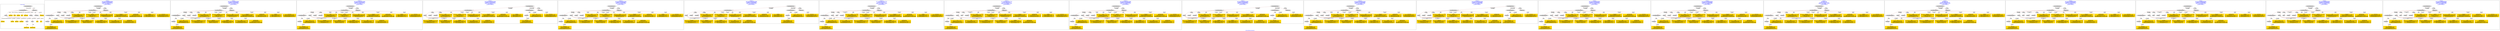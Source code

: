 digraph n0 {
fontcolor="blue"
remincross="true"
label="s26-s-san-francisco-moma.json"
subgraph cluster_0 {
label="1-correct model"
n2[style="filled",color="white",fillcolor="lightgray",label="CulturalHeritageObject1"];
n3[style="filled",color="white",fillcolor="lightgray",label="Person1"];
n4[shape="plaintext",style="filled",fillcolor="gold",label="dimensions"];
n5[shape="plaintext",style="filled",fillcolor="gold",label="credit"];
n6[shape="plaintext",style="filled",fillcolor="gold",label="copyright"];
n7[shape="plaintext",style="filled",fillcolor="gold",label="title"];
n8[shape="plaintext",style="filled",fillcolor="gold",label="accession-id"];
n9[style="filled",color="white",fillcolor="lightgray",label="Concept1"];
n10[style="filled",color="white",fillcolor="lightgray",label="Document1"];
n11[shape="plaintext",style="filled",fillcolor="gold",label="nationality"];
n12[shape="plaintext",style="filled",fillcolor="gold",label="birthYear"];
n13[shape="plaintext",style="filled",fillcolor="gold",label="deathYear"];
n14[shape="plaintext",style="filled",fillcolor="gold",label="artistName"];
n15[style="filled",color="white",fillcolor="lightgray",label="Place1"];
n16[style="filled",color="white",fillcolor="lightgray",label="Place2"];
n17[shape="plaintext",style="filled",fillcolor="gold",label="birthPlaceLabel"];
n18[shape="plaintext",style="filled",fillcolor="gold",label="deathPlaceLabel"];
n19[style="filled",color="white",fillcolor="lightgray",label="EuropeanaAggregation1"];
n20[style="filled",color="white",fillcolor="lightgray",label="WebResource1"];
n21[shape="plaintext",style="filled",fillcolor="gold",label="image-URL"];
n22[shape="plaintext",style="filled",fillcolor="gold",label="type"];
n23[shape="plaintext",style="filled",fillcolor="gold",label="url"];
}
subgraph cluster_1 {
label="candidate 0\nlink coherence:0.9523809523809523\nnode coherence:0.9523809523809523\nconfidence:0.4443506779021677\nmapping score:0.5489105434277067\ncost:119.99993\n-precision:0.52-recall:0.52"
n25[style="filled",color="white",fillcolor="lightgray",label="CulturalHeritageObject1"];
n26[style="filled",color="white",fillcolor="lightgray",label="CulturalHeritageObject2"];
n27[style="filled",color="white",fillcolor="lightgray",label="Person1"];
n28[style="filled",color="white",fillcolor="lightgray",label="Concept1"];
n29[style="filled",color="white",fillcolor="lightgray",label="Document1"];
n30[style="filled",color="white",fillcolor="lightgray",label="Document2"];
n31[style="filled",color="white",fillcolor="lightgray",label="EuropeanaAggregation1"];
n32[style="filled",color="white",fillcolor="lightgray",label="WebResource1"];
n33[shape="plaintext",style="filled",fillcolor="gold",label="birthPlaceLabel\n[Place,label,0.752]\n[CulturalHeritageObject,provenance,0.128]\n[Document,classLink,0.066]\n[CulturalHeritageObject,description,0.055]"];
n34[shape="plaintext",style="filled",fillcolor="gold",label="type\n[CulturalHeritageObject,description,0.915]\n[Concept,prefLabel,0.052]\n[CulturalHeritageObject,provenance,0.026]\n[CulturalHeritageObject,title,0.007]"];
n35[shape="plaintext",style="filled",fillcolor="gold",label="credit\n[CulturalHeritageObject,provenance,0.881]\n[Document,classLink,0.05]\n[CulturalHeritageObject,title,0.037]\n[Person,nameOfThePerson,0.032]"];
n36[shape="plaintext",style="filled",fillcolor="gold",label="image-URL\n[WebResource,classLink,0.567]\n[Document,classLink,0.368]\n[Person,nameOfThePerson,0.034]\n[CulturalHeritageObject,description,0.031]"];
n37[shape="plaintext",style="filled",fillcolor="gold",label="copyright\n[CulturalHeritageObject,provenance,0.608]\n[Document,classLink,0.157]\n[Place,label,0.125]\n[CulturalHeritageObject,description,0.11]"];
n38[shape="plaintext",style="filled",fillcolor="gold",label="nationality\n[Person,countryAssociatedWithThePerson,0.739]\n[CulturalHeritageObject,provenance,0.116]\n[Concept,prefLabel,0.074]\n[CulturalHeritageObject,description,0.071]"];
n39[shape="plaintext",style="filled",fillcolor="gold",label="url\n[Document,classLink,0.426]\n[WebResource,classLink,0.355]\n[CulturalHeritageObject,provenance,0.174]\n[Person,nameOfThePerson,0.046]"];
n40[shape="plaintext",style="filled",fillcolor="gold",label="artistName\n[CulturalHeritageObject,provenance,0.321]\n[Person,nameOfThePerson,0.315]\n[Document,classLink,0.229]\n[WebResource,classLink,0.135]"];
n41[shape="plaintext",style="filled",fillcolor="gold",label="deathYear\n[Person,dateOfDeath,0.819]\n[CulturalHeritageObject,created,0.092]\n[CulturalHeritageObject,provenance,0.075]\n[Person,dateOfBirth,0.014]"];
n42[shape="plaintext",style="filled",fillcolor="gold",label="title\n[CulturalHeritageObject,description,0.398]\n[CulturalHeritageObject,title,0.247]\n[CulturalHeritageObject,provenance,0.205]\n[Document,classLink,0.15]"];
n43[shape="plaintext",style="filled",fillcolor="gold",label="dimensions\n[CulturalHeritageObject,extent,0.908]\n[Person,nameOfThePerson,0.088]\n[CulturalHeritageObject,description,0.003]\n[CulturalHeritageObject,accessionNumber,0.0]"];
n44[shape="plaintext",style="filled",fillcolor="gold",label="deathPlaceLabel\n[Place,label,0.819]\n[Document,classLink,0.063]\n[CulturalHeritageObject,description,0.059]\n[CulturalHeritageObject,provenance,0.059]"];
n45[shape="plaintext",style="filled",fillcolor="gold",label="birthYear\n[Person,dateOfDeath,0.473]\n[CulturalHeritageObject,created,0.296]\n[Person,dateOfBirth,0.131]\n[CulturalHeritageObject,provenance,0.1]"];
n46[shape="plaintext",style="filled",fillcolor="gold",label="accession-id\n[WebResource,classLink,0.689]\n[CulturalHeritageObject,provenance,0.155]\n[Person,nameOfThePerson,0.081]\n[CulturalHeritageObject,extent,0.076]"];
}
subgraph cluster_2 {
label="candidate 1\nlink coherence:0.9523809523809523\nnode coherence:0.9523809523809523\nconfidence:0.443879907459037\nmapping score:0.548753619946663\ncost:119.99993\n-precision:0.52-recall:0.52"
n48[style="filled",color="white",fillcolor="lightgray",label="CulturalHeritageObject1"];
n49[style="filled",color="white",fillcolor="lightgray",label="CulturalHeritageObject2"];
n50[style="filled",color="white",fillcolor="lightgray",label="Person1"];
n51[style="filled",color="white",fillcolor="lightgray",label="Concept1"];
n52[style="filled",color="white",fillcolor="lightgray",label="Document1"];
n53[style="filled",color="white",fillcolor="lightgray",label="Document2"];
n54[style="filled",color="white",fillcolor="lightgray",label="EuropeanaAggregation1"];
n55[style="filled",color="white",fillcolor="lightgray",label="WebResource1"];
n56[shape="plaintext",style="filled",fillcolor="gold",label="deathPlaceLabel\n[Place,label,0.819]\n[Document,classLink,0.063]\n[CulturalHeritageObject,description,0.059]\n[CulturalHeritageObject,provenance,0.059]"];
n57[shape="plaintext",style="filled",fillcolor="gold",label="type\n[CulturalHeritageObject,description,0.915]\n[Concept,prefLabel,0.052]\n[CulturalHeritageObject,provenance,0.026]\n[CulturalHeritageObject,title,0.007]"];
n58[shape="plaintext",style="filled",fillcolor="gold",label="credit\n[CulturalHeritageObject,provenance,0.881]\n[Document,classLink,0.05]\n[CulturalHeritageObject,title,0.037]\n[Person,nameOfThePerson,0.032]"];
n59[shape="plaintext",style="filled",fillcolor="gold",label="image-URL\n[WebResource,classLink,0.567]\n[Document,classLink,0.368]\n[Person,nameOfThePerson,0.034]\n[CulturalHeritageObject,description,0.031]"];
n60[shape="plaintext",style="filled",fillcolor="gold",label="copyright\n[CulturalHeritageObject,provenance,0.608]\n[Document,classLink,0.157]\n[Place,label,0.125]\n[CulturalHeritageObject,description,0.11]"];
n61[shape="plaintext",style="filled",fillcolor="gold",label="nationality\n[Person,countryAssociatedWithThePerson,0.739]\n[CulturalHeritageObject,provenance,0.116]\n[Concept,prefLabel,0.074]\n[CulturalHeritageObject,description,0.071]"];
n62[shape="plaintext",style="filled",fillcolor="gold",label="url\n[Document,classLink,0.426]\n[WebResource,classLink,0.355]\n[CulturalHeritageObject,provenance,0.174]\n[Person,nameOfThePerson,0.046]"];
n63[shape="plaintext",style="filled",fillcolor="gold",label="artistName\n[CulturalHeritageObject,provenance,0.321]\n[Person,nameOfThePerson,0.315]\n[Document,classLink,0.229]\n[WebResource,classLink,0.135]"];
n64[shape="plaintext",style="filled",fillcolor="gold",label="deathYear\n[Person,dateOfDeath,0.819]\n[CulturalHeritageObject,created,0.092]\n[CulturalHeritageObject,provenance,0.075]\n[Person,dateOfBirth,0.014]"];
n65[shape="plaintext",style="filled",fillcolor="gold",label="title\n[CulturalHeritageObject,description,0.398]\n[CulturalHeritageObject,title,0.247]\n[CulturalHeritageObject,provenance,0.205]\n[Document,classLink,0.15]"];
n66[shape="plaintext",style="filled",fillcolor="gold",label="dimensions\n[CulturalHeritageObject,extent,0.908]\n[Person,nameOfThePerson,0.088]\n[CulturalHeritageObject,description,0.003]\n[CulturalHeritageObject,accessionNumber,0.0]"];
n67[shape="plaintext",style="filled",fillcolor="gold",label="birthPlaceLabel\n[Place,label,0.752]\n[CulturalHeritageObject,provenance,0.128]\n[Document,classLink,0.066]\n[CulturalHeritageObject,description,0.055]"];
n68[shape="plaintext",style="filled",fillcolor="gold",label="birthYear\n[Person,dateOfDeath,0.473]\n[CulturalHeritageObject,created,0.296]\n[Person,dateOfBirth,0.131]\n[CulturalHeritageObject,provenance,0.1]"];
n69[shape="plaintext",style="filled",fillcolor="gold",label="accession-id\n[WebResource,classLink,0.689]\n[CulturalHeritageObject,provenance,0.155]\n[Person,nameOfThePerson,0.081]\n[CulturalHeritageObject,extent,0.076]"];
}
subgraph cluster_3 {
label="candidate 10\nlink coherence:0.9047619047619048\nnode coherence:0.9523809523809523\nconfidence:0.4443506779021677\nmapping score:0.5489105434277067\ncost:119.99994\n-precision:0.57-recall:0.57"
n71[style="filled",color="white",fillcolor="lightgray",label="CulturalHeritageObject1"];
n72[style="filled",color="white",fillcolor="lightgray",label="CulturalHeritageObject2"];
n73[style="filled",color="white",fillcolor="lightgray",label="Person1"];
n74[style="filled",color="white",fillcolor="lightgray",label="Concept1"];
n75[style="filled",color="white",fillcolor="lightgray",label="Document1"];
n76[style="filled",color="white",fillcolor="lightgray",label="Document2"];
n77[style="filled",color="white",fillcolor="lightgray",label="EuropeanaAggregation1"];
n78[style="filled",color="white",fillcolor="lightgray",label="WebResource1"];
n79[shape="plaintext",style="filled",fillcolor="gold",label="birthPlaceLabel\n[Place,label,0.752]\n[CulturalHeritageObject,provenance,0.128]\n[Document,classLink,0.066]\n[CulturalHeritageObject,description,0.055]"];
n80[shape="plaintext",style="filled",fillcolor="gold",label="type\n[CulturalHeritageObject,description,0.915]\n[Concept,prefLabel,0.052]\n[CulturalHeritageObject,provenance,0.026]\n[CulturalHeritageObject,title,0.007]"];
n81[shape="plaintext",style="filled",fillcolor="gold",label="credit\n[CulturalHeritageObject,provenance,0.881]\n[Document,classLink,0.05]\n[CulturalHeritageObject,title,0.037]\n[Person,nameOfThePerson,0.032]"];
n82[shape="plaintext",style="filled",fillcolor="gold",label="image-URL\n[WebResource,classLink,0.567]\n[Document,classLink,0.368]\n[Person,nameOfThePerson,0.034]\n[CulturalHeritageObject,description,0.031]"];
n83[shape="plaintext",style="filled",fillcolor="gold",label="copyright\n[CulturalHeritageObject,provenance,0.608]\n[Document,classLink,0.157]\n[Place,label,0.125]\n[CulturalHeritageObject,description,0.11]"];
n84[shape="plaintext",style="filled",fillcolor="gold",label="nationality\n[Person,countryAssociatedWithThePerson,0.739]\n[CulturalHeritageObject,provenance,0.116]\n[Concept,prefLabel,0.074]\n[CulturalHeritageObject,description,0.071]"];
n85[shape="plaintext",style="filled",fillcolor="gold",label="url\n[Document,classLink,0.426]\n[WebResource,classLink,0.355]\n[CulturalHeritageObject,provenance,0.174]\n[Person,nameOfThePerson,0.046]"];
n86[shape="plaintext",style="filled",fillcolor="gold",label="artistName\n[CulturalHeritageObject,provenance,0.321]\n[Person,nameOfThePerson,0.315]\n[Document,classLink,0.229]\n[WebResource,classLink,0.135]"];
n87[shape="plaintext",style="filled",fillcolor="gold",label="deathYear\n[Person,dateOfDeath,0.819]\n[CulturalHeritageObject,created,0.092]\n[CulturalHeritageObject,provenance,0.075]\n[Person,dateOfBirth,0.014]"];
n88[shape="plaintext",style="filled",fillcolor="gold",label="title\n[CulturalHeritageObject,description,0.398]\n[CulturalHeritageObject,title,0.247]\n[CulturalHeritageObject,provenance,0.205]\n[Document,classLink,0.15]"];
n89[shape="plaintext",style="filled",fillcolor="gold",label="dimensions\n[CulturalHeritageObject,extent,0.908]\n[Person,nameOfThePerson,0.088]\n[CulturalHeritageObject,description,0.003]\n[CulturalHeritageObject,accessionNumber,0.0]"];
n90[shape="plaintext",style="filled",fillcolor="gold",label="deathPlaceLabel\n[Place,label,0.819]\n[Document,classLink,0.063]\n[CulturalHeritageObject,description,0.059]\n[CulturalHeritageObject,provenance,0.059]"];
n91[shape="plaintext",style="filled",fillcolor="gold",label="birthYear\n[Person,dateOfDeath,0.473]\n[CulturalHeritageObject,created,0.296]\n[Person,dateOfBirth,0.131]\n[CulturalHeritageObject,provenance,0.1]"];
n92[shape="plaintext",style="filled",fillcolor="gold",label="accession-id\n[WebResource,classLink,0.689]\n[CulturalHeritageObject,provenance,0.155]\n[Person,nameOfThePerson,0.081]\n[CulturalHeritageObject,extent,0.076]"];
}
subgraph cluster_4 {
label="candidate 11\nlink coherence:0.9047619047619048\nnode coherence:0.9523809523809523\nconfidence:0.4443506779021677\nmapping score:0.5489105434277067\ncost:219.009942\n-precision:0.52-recall:0.52"
n94[style="filled",color="white",fillcolor="lightgray",label="CulturalHeritageObject1"];
n95[style="filled",color="white",fillcolor="lightgray",label="Person1"];
n96[style="filled",color="white",fillcolor="lightgray",label="Concept1"];
n97[style="filled",color="white",fillcolor="lightgray",label="Document1"];
n98[style="filled",color="white",fillcolor="lightgray",label="CulturalHeritageObject2"];
n99[style="filled",color="white",fillcolor="lightgray",label="Document2"];
n100[style="filled",color="white",fillcolor="lightgray",label="EuropeanaAggregation1"];
n101[style="filled",color="white",fillcolor="lightgray",label="WebResource1"];
n102[shape="plaintext",style="filled",fillcolor="gold",label="birthPlaceLabel\n[Place,label,0.752]\n[CulturalHeritageObject,provenance,0.128]\n[Document,classLink,0.066]\n[CulturalHeritageObject,description,0.055]"];
n103[shape="plaintext",style="filled",fillcolor="gold",label="type\n[CulturalHeritageObject,description,0.915]\n[Concept,prefLabel,0.052]\n[CulturalHeritageObject,provenance,0.026]\n[CulturalHeritageObject,title,0.007]"];
n104[shape="plaintext",style="filled",fillcolor="gold",label="credit\n[CulturalHeritageObject,provenance,0.881]\n[Document,classLink,0.05]\n[CulturalHeritageObject,title,0.037]\n[Person,nameOfThePerson,0.032]"];
n105[shape="plaintext",style="filled",fillcolor="gold",label="image-URL\n[WebResource,classLink,0.567]\n[Document,classLink,0.368]\n[Person,nameOfThePerson,0.034]\n[CulturalHeritageObject,description,0.031]"];
n106[shape="plaintext",style="filled",fillcolor="gold",label="copyright\n[CulturalHeritageObject,provenance,0.608]\n[Document,classLink,0.157]\n[Place,label,0.125]\n[CulturalHeritageObject,description,0.11]"];
n107[shape="plaintext",style="filled",fillcolor="gold",label="nationality\n[Person,countryAssociatedWithThePerson,0.739]\n[CulturalHeritageObject,provenance,0.116]\n[Concept,prefLabel,0.074]\n[CulturalHeritageObject,description,0.071]"];
n108[shape="plaintext",style="filled",fillcolor="gold",label="url\n[Document,classLink,0.426]\n[WebResource,classLink,0.355]\n[CulturalHeritageObject,provenance,0.174]\n[Person,nameOfThePerson,0.046]"];
n109[shape="plaintext",style="filled",fillcolor="gold",label="artistName\n[CulturalHeritageObject,provenance,0.321]\n[Person,nameOfThePerson,0.315]\n[Document,classLink,0.229]\n[WebResource,classLink,0.135]"];
n110[shape="plaintext",style="filled",fillcolor="gold",label="deathYear\n[Person,dateOfDeath,0.819]\n[CulturalHeritageObject,created,0.092]\n[CulturalHeritageObject,provenance,0.075]\n[Person,dateOfBirth,0.014]"];
n111[shape="plaintext",style="filled",fillcolor="gold",label="title\n[CulturalHeritageObject,description,0.398]\n[CulturalHeritageObject,title,0.247]\n[CulturalHeritageObject,provenance,0.205]\n[Document,classLink,0.15]"];
n112[shape="plaintext",style="filled",fillcolor="gold",label="dimensions\n[CulturalHeritageObject,extent,0.908]\n[Person,nameOfThePerson,0.088]\n[CulturalHeritageObject,description,0.003]\n[CulturalHeritageObject,accessionNumber,0.0]"];
n113[shape="plaintext",style="filled",fillcolor="gold",label="deathPlaceLabel\n[Place,label,0.819]\n[Document,classLink,0.063]\n[CulturalHeritageObject,description,0.059]\n[CulturalHeritageObject,provenance,0.059]"];
n114[shape="plaintext",style="filled",fillcolor="gold",label="birthYear\n[Person,dateOfDeath,0.473]\n[CulturalHeritageObject,created,0.296]\n[Person,dateOfBirth,0.131]\n[CulturalHeritageObject,provenance,0.1]"];
n115[shape="plaintext",style="filled",fillcolor="gold",label="accession-id\n[WebResource,classLink,0.689]\n[CulturalHeritageObject,provenance,0.155]\n[Person,nameOfThePerson,0.081]\n[CulturalHeritageObject,extent,0.076]"];
}
subgraph cluster_5 {
label="candidate 12\nlink coherence:0.9047619047619048\nnode coherence:0.9523809523809523\nconfidence:0.443879907459037\nmapping score:0.548753619946663\ncost:119.99994\n-precision:0.57-recall:0.57"
n117[style="filled",color="white",fillcolor="lightgray",label="CulturalHeritageObject1"];
n118[style="filled",color="white",fillcolor="lightgray",label="CulturalHeritageObject2"];
n119[style="filled",color="white",fillcolor="lightgray",label="Person1"];
n120[style="filled",color="white",fillcolor="lightgray",label="Concept1"];
n121[style="filled",color="white",fillcolor="lightgray",label="Document1"];
n122[style="filled",color="white",fillcolor="lightgray",label="Document2"];
n123[style="filled",color="white",fillcolor="lightgray",label="EuropeanaAggregation1"];
n124[style="filled",color="white",fillcolor="lightgray",label="WebResource1"];
n125[shape="plaintext",style="filled",fillcolor="gold",label="deathPlaceLabel\n[Place,label,0.819]\n[Document,classLink,0.063]\n[CulturalHeritageObject,description,0.059]\n[CulturalHeritageObject,provenance,0.059]"];
n126[shape="plaintext",style="filled",fillcolor="gold",label="type\n[CulturalHeritageObject,description,0.915]\n[Concept,prefLabel,0.052]\n[CulturalHeritageObject,provenance,0.026]\n[CulturalHeritageObject,title,0.007]"];
n127[shape="plaintext",style="filled",fillcolor="gold",label="credit\n[CulturalHeritageObject,provenance,0.881]\n[Document,classLink,0.05]\n[CulturalHeritageObject,title,0.037]\n[Person,nameOfThePerson,0.032]"];
n128[shape="plaintext",style="filled",fillcolor="gold",label="image-URL\n[WebResource,classLink,0.567]\n[Document,classLink,0.368]\n[Person,nameOfThePerson,0.034]\n[CulturalHeritageObject,description,0.031]"];
n129[shape="plaintext",style="filled",fillcolor="gold",label="copyright\n[CulturalHeritageObject,provenance,0.608]\n[Document,classLink,0.157]\n[Place,label,0.125]\n[CulturalHeritageObject,description,0.11]"];
n130[shape="plaintext",style="filled",fillcolor="gold",label="nationality\n[Person,countryAssociatedWithThePerson,0.739]\n[CulturalHeritageObject,provenance,0.116]\n[Concept,prefLabel,0.074]\n[CulturalHeritageObject,description,0.071]"];
n131[shape="plaintext",style="filled",fillcolor="gold",label="url\n[Document,classLink,0.426]\n[WebResource,classLink,0.355]\n[CulturalHeritageObject,provenance,0.174]\n[Person,nameOfThePerson,0.046]"];
n132[shape="plaintext",style="filled",fillcolor="gold",label="artistName\n[CulturalHeritageObject,provenance,0.321]\n[Person,nameOfThePerson,0.315]\n[Document,classLink,0.229]\n[WebResource,classLink,0.135]"];
n133[shape="plaintext",style="filled",fillcolor="gold",label="deathYear\n[Person,dateOfDeath,0.819]\n[CulturalHeritageObject,created,0.092]\n[CulturalHeritageObject,provenance,0.075]\n[Person,dateOfBirth,0.014]"];
n134[shape="plaintext",style="filled",fillcolor="gold",label="title\n[CulturalHeritageObject,description,0.398]\n[CulturalHeritageObject,title,0.247]\n[CulturalHeritageObject,provenance,0.205]\n[Document,classLink,0.15]"];
n135[shape="plaintext",style="filled",fillcolor="gold",label="dimensions\n[CulturalHeritageObject,extent,0.908]\n[Person,nameOfThePerson,0.088]\n[CulturalHeritageObject,description,0.003]\n[CulturalHeritageObject,accessionNumber,0.0]"];
n136[shape="plaintext",style="filled",fillcolor="gold",label="birthPlaceLabel\n[Place,label,0.752]\n[CulturalHeritageObject,provenance,0.128]\n[Document,classLink,0.066]\n[CulturalHeritageObject,description,0.055]"];
n137[shape="plaintext",style="filled",fillcolor="gold",label="birthYear\n[Person,dateOfDeath,0.473]\n[CulturalHeritageObject,created,0.296]\n[Person,dateOfBirth,0.131]\n[CulturalHeritageObject,provenance,0.1]"];
n138[shape="plaintext",style="filled",fillcolor="gold",label="accession-id\n[WebResource,classLink,0.689]\n[CulturalHeritageObject,provenance,0.155]\n[Person,nameOfThePerson,0.081]\n[CulturalHeritageObject,extent,0.076]"];
}
subgraph cluster_6 {
label="candidate 13\nlink coherence:0.9047619047619048\nnode coherence:0.9523809523809523\nconfidence:0.443879907459037\nmapping score:0.548753619946663\ncost:219.009942\n-precision:0.52-recall:0.52"
n140[style="filled",color="white",fillcolor="lightgray",label="CulturalHeritageObject1"];
n141[style="filled",color="white",fillcolor="lightgray",label="Person1"];
n142[style="filled",color="white",fillcolor="lightgray",label="Concept1"];
n143[style="filled",color="white",fillcolor="lightgray",label="Document1"];
n144[style="filled",color="white",fillcolor="lightgray",label="CulturalHeritageObject2"];
n145[style="filled",color="white",fillcolor="lightgray",label="Document2"];
n146[style="filled",color="white",fillcolor="lightgray",label="EuropeanaAggregation1"];
n147[style="filled",color="white",fillcolor="lightgray",label="WebResource1"];
n148[shape="plaintext",style="filled",fillcolor="gold",label="deathPlaceLabel\n[Place,label,0.819]\n[Document,classLink,0.063]\n[CulturalHeritageObject,description,0.059]\n[CulturalHeritageObject,provenance,0.059]"];
n149[shape="plaintext",style="filled",fillcolor="gold",label="type\n[CulturalHeritageObject,description,0.915]\n[Concept,prefLabel,0.052]\n[CulturalHeritageObject,provenance,0.026]\n[CulturalHeritageObject,title,0.007]"];
n150[shape="plaintext",style="filled",fillcolor="gold",label="credit\n[CulturalHeritageObject,provenance,0.881]\n[Document,classLink,0.05]\n[CulturalHeritageObject,title,0.037]\n[Person,nameOfThePerson,0.032]"];
n151[shape="plaintext",style="filled",fillcolor="gold",label="image-URL\n[WebResource,classLink,0.567]\n[Document,classLink,0.368]\n[Person,nameOfThePerson,0.034]\n[CulturalHeritageObject,description,0.031]"];
n152[shape="plaintext",style="filled",fillcolor="gold",label="copyright\n[CulturalHeritageObject,provenance,0.608]\n[Document,classLink,0.157]\n[Place,label,0.125]\n[CulturalHeritageObject,description,0.11]"];
n153[shape="plaintext",style="filled",fillcolor="gold",label="nationality\n[Person,countryAssociatedWithThePerson,0.739]\n[CulturalHeritageObject,provenance,0.116]\n[Concept,prefLabel,0.074]\n[CulturalHeritageObject,description,0.071]"];
n154[shape="plaintext",style="filled",fillcolor="gold",label="url\n[Document,classLink,0.426]\n[WebResource,classLink,0.355]\n[CulturalHeritageObject,provenance,0.174]\n[Person,nameOfThePerson,0.046]"];
n155[shape="plaintext",style="filled",fillcolor="gold",label="artistName\n[CulturalHeritageObject,provenance,0.321]\n[Person,nameOfThePerson,0.315]\n[Document,classLink,0.229]\n[WebResource,classLink,0.135]"];
n156[shape="plaintext",style="filled",fillcolor="gold",label="deathYear\n[Person,dateOfDeath,0.819]\n[CulturalHeritageObject,created,0.092]\n[CulturalHeritageObject,provenance,0.075]\n[Person,dateOfBirth,0.014]"];
n157[shape="plaintext",style="filled",fillcolor="gold",label="title\n[CulturalHeritageObject,description,0.398]\n[CulturalHeritageObject,title,0.247]\n[CulturalHeritageObject,provenance,0.205]\n[Document,classLink,0.15]"];
n158[shape="plaintext",style="filled",fillcolor="gold",label="dimensions\n[CulturalHeritageObject,extent,0.908]\n[Person,nameOfThePerson,0.088]\n[CulturalHeritageObject,description,0.003]\n[CulturalHeritageObject,accessionNumber,0.0]"];
n159[shape="plaintext",style="filled",fillcolor="gold",label="birthPlaceLabel\n[Place,label,0.752]\n[CulturalHeritageObject,provenance,0.128]\n[Document,classLink,0.066]\n[CulturalHeritageObject,description,0.055]"];
n160[shape="plaintext",style="filled",fillcolor="gold",label="birthYear\n[Person,dateOfDeath,0.473]\n[CulturalHeritageObject,created,0.296]\n[Person,dateOfBirth,0.131]\n[CulturalHeritageObject,provenance,0.1]"];
n161[shape="plaintext",style="filled",fillcolor="gold",label="accession-id\n[WebResource,classLink,0.689]\n[CulturalHeritageObject,provenance,0.155]\n[Person,nameOfThePerson,0.081]\n[CulturalHeritageObject,extent,0.076]"];
}
subgraph cluster_7 {
label="candidate 14\nlink coherence:0.9047619047619048\nnode coherence:0.95\nconfidence:0.44112544717123126\nmapping score:0.5589465776285056\ncost:119.99994\n-precision:0.48-recall:0.48"
n163[style="filled",color="white",fillcolor="lightgray",label="CulturalHeritageObject1"];
n164[style="filled",color="white",fillcolor="lightgray",label="CulturalHeritageObject2"];
n165[style="filled",color="white",fillcolor="lightgray",label="Person1"];
n166[style="filled",color="white",fillcolor="lightgray",label="Place1"];
n167[style="filled",color="white",fillcolor="lightgray",label="Document1"];
n168[style="filled",color="white",fillcolor="lightgray",label="Document2"];
n169[style="filled",color="white",fillcolor="lightgray",label="EuropeanaAggregation1"];
n170[style="filled",color="white",fillcolor="lightgray",label="WebResource1"];
n171[shape="plaintext",style="filled",fillcolor="gold",label="birthPlaceLabel\n[Place,label,0.752]\n[CulturalHeritageObject,provenance,0.128]\n[Document,classLink,0.066]\n[CulturalHeritageObject,description,0.055]"];
n172[shape="plaintext",style="filled",fillcolor="gold",label="credit\n[CulturalHeritageObject,provenance,0.881]\n[Document,classLink,0.05]\n[CulturalHeritageObject,title,0.037]\n[Person,nameOfThePerson,0.032]"];
n173[shape="plaintext",style="filled",fillcolor="gold",label="image-URL\n[WebResource,classLink,0.567]\n[Document,classLink,0.368]\n[Person,nameOfThePerson,0.034]\n[CulturalHeritageObject,description,0.031]"];
n174[shape="plaintext",style="filled",fillcolor="gold",label="copyright\n[CulturalHeritageObject,provenance,0.608]\n[Document,classLink,0.157]\n[Place,label,0.125]\n[CulturalHeritageObject,description,0.11]"];
n175[shape="plaintext",style="filled",fillcolor="gold",label="nationality\n[Person,countryAssociatedWithThePerson,0.739]\n[CulturalHeritageObject,provenance,0.116]\n[Concept,prefLabel,0.074]\n[CulturalHeritageObject,description,0.071]"];
n176[shape="plaintext",style="filled",fillcolor="gold",label="url\n[Document,classLink,0.426]\n[WebResource,classLink,0.355]\n[CulturalHeritageObject,provenance,0.174]\n[Person,nameOfThePerson,0.046]"];
n177[shape="plaintext",style="filled",fillcolor="gold",label="artistName\n[CulturalHeritageObject,provenance,0.321]\n[Person,nameOfThePerson,0.315]\n[Document,classLink,0.229]\n[WebResource,classLink,0.135]"];
n178[shape="plaintext",style="filled",fillcolor="gold",label="deathYear\n[Person,dateOfDeath,0.819]\n[CulturalHeritageObject,created,0.092]\n[CulturalHeritageObject,provenance,0.075]\n[Person,dateOfBirth,0.014]"];
n179[shape="plaintext",style="filled",fillcolor="gold",label="title\n[CulturalHeritageObject,description,0.398]\n[CulturalHeritageObject,title,0.247]\n[CulturalHeritageObject,provenance,0.205]\n[Document,classLink,0.15]"];
n180[shape="plaintext",style="filled",fillcolor="gold",label="dimensions\n[CulturalHeritageObject,extent,0.908]\n[Person,nameOfThePerson,0.088]\n[CulturalHeritageObject,description,0.003]\n[CulturalHeritageObject,accessionNumber,0.0]"];
n181[shape="plaintext",style="filled",fillcolor="gold",label="deathPlaceLabel\n[Place,label,0.819]\n[Document,classLink,0.063]\n[CulturalHeritageObject,description,0.059]\n[CulturalHeritageObject,provenance,0.059]"];
n182[shape="plaintext",style="filled",fillcolor="gold",label="birthYear\n[Person,dateOfDeath,0.473]\n[CulturalHeritageObject,created,0.296]\n[Person,dateOfBirth,0.131]\n[CulturalHeritageObject,provenance,0.1]"];
n183[shape="plaintext",style="filled",fillcolor="gold",label="accession-id\n[WebResource,classLink,0.689]\n[CulturalHeritageObject,provenance,0.155]\n[Person,nameOfThePerson,0.081]\n[CulturalHeritageObject,extent,0.076]"];
n184[shape="plaintext",style="filled",fillcolor="gold",label="type\n[CulturalHeritageObject,description,0.915]\n[Concept,prefLabel,0.052]\n[CulturalHeritageObject,provenance,0.026]\n[CulturalHeritageObject,title,0.007]"];
}
subgraph cluster_8 {
label="candidate 15\nlink coherence:0.9047619047619048\nnode coherence:0.95\nconfidence:0.44065467672810055\nmapping score:0.5587896541474621\ncost:119.99994\n-precision:0.48-recall:0.48"
n186[style="filled",color="white",fillcolor="lightgray",label="CulturalHeritageObject1"];
n187[style="filled",color="white",fillcolor="lightgray",label="CulturalHeritageObject2"];
n188[style="filled",color="white",fillcolor="lightgray",label="Person1"];
n189[style="filled",color="white",fillcolor="lightgray",label="Place1"];
n190[style="filled",color="white",fillcolor="lightgray",label="Document1"];
n191[style="filled",color="white",fillcolor="lightgray",label="Document2"];
n192[style="filled",color="white",fillcolor="lightgray",label="EuropeanaAggregation1"];
n193[style="filled",color="white",fillcolor="lightgray",label="WebResource1"];
n194[shape="plaintext",style="filled",fillcolor="gold",label="deathPlaceLabel\n[Place,label,0.819]\n[Document,classLink,0.063]\n[CulturalHeritageObject,description,0.059]\n[CulturalHeritageObject,provenance,0.059]"];
n195[shape="plaintext",style="filled",fillcolor="gold",label="credit\n[CulturalHeritageObject,provenance,0.881]\n[Document,classLink,0.05]\n[CulturalHeritageObject,title,0.037]\n[Person,nameOfThePerson,0.032]"];
n196[shape="plaintext",style="filled",fillcolor="gold",label="image-URL\n[WebResource,classLink,0.567]\n[Document,classLink,0.368]\n[Person,nameOfThePerson,0.034]\n[CulturalHeritageObject,description,0.031]"];
n197[shape="plaintext",style="filled",fillcolor="gold",label="copyright\n[CulturalHeritageObject,provenance,0.608]\n[Document,classLink,0.157]\n[Place,label,0.125]\n[CulturalHeritageObject,description,0.11]"];
n198[shape="plaintext",style="filled",fillcolor="gold",label="nationality\n[Person,countryAssociatedWithThePerson,0.739]\n[CulturalHeritageObject,provenance,0.116]\n[Concept,prefLabel,0.074]\n[CulturalHeritageObject,description,0.071]"];
n199[shape="plaintext",style="filled",fillcolor="gold",label="url\n[Document,classLink,0.426]\n[WebResource,classLink,0.355]\n[CulturalHeritageObject,provenance,0.174]\n[Person,nameOfThePerson,0.046]"];
n200[shape="plaintext",style="filled",fillcolor="gold",label="artistName\n[CulturalHeritageObject,provenance,0.321]\n[Person,nameOfThePerson,0.315]\n[Document,classLink,0.229]\n[WebResource,classLink,0.135]"];
n201[shape="plaintext",style="filled",fillcolor="gold",label="deathYear\n[Person,dateOfDeath,0.819]\n[CulturalHeritageObject,created,0.092]\n[CulturalHeritageObject,provenance,0.075]\n[Person,dateOfBirth,0.014]"];
n202[shape="plaintext",style="filled",fillcolor="gold",label="title\n[CulturalHeritageObject,description,0.398]\n[CulturalHeritageObject,title,0.247]\n[CulturalHeritageObject,provenance,0.205]\n[Document,classLink,0.15]"];
n203[shape="plaintext",style="filled",fillcolor="gold",label="dimensions\n[CulturalHeritageObject,extent,0.908]\n[Person,nameOfThePerson,0.088]\n[CulturalHeritageObject,description,0.003]\n[CulturalHeritageObject,accessionNumber,0.0]"];
n204[shape="plaintext",style="filled",fillcolor="gold",label="birthPlaceLabel\n[Place,label,0.752]\n[CulturalHeritageObject,provenance,0.128]\n[Document,classLink,0.066]\n[CulturalHeritageObject,description,0.055]"];
n205[shape="plaintext",style="filled",fillcolor="gold",label="birthYear\n[Person,dateOfDeath,0.473]\n[CulturalHeritageObject,created,0.296]\n[Person,dateOfBirth,0.131]\n[CulturalHeritageObject,provenance,0.1]"];
n206[shape="plaintext",style="filled",fillcolor="gold",label="accession-id\n[WebResource,classLink,0.689]\n[CulturalHeritageObject,provenance,0.155]\n[Person,nameOfThePerson,0.081]\n[CulturalHeritageObject,extent,0.076]"];
n207[shape="plaintext",style="filled",fillcolor="gold",label="type\n[CulturalHeritageObject,description,0.915]\n[Concept,prefLabel,0.052]\n[CulturalHeritageObject,provenance,0.026]\n[CulturalHeritageObject,title,0.007]"];
}
subgraph cluster_9 {
label="candidate 16\nlink coherence:0.9047619047619048\nnode coherence:0.9523809523809523\nconfidence:0.4325816919910876\nmapping score:0.5449875481240133\ncost:119.99994\n-precision:0.62-recall:0.62"
n209[style="filled",color="white",fillcolor="lightgray",label="CulturalHeritageObject1"];
n210[style="filled",color="white",fillcolor="lightgray",label="CulturalHeritageObject2"];
n211[style="filled",color="white",fillcolor="lightgray",label="Person1"];
n212[style="filled",color="white",fillcolor="lightgray",label="Concept1"];
n213[style="filled",color="white",fillcolor="lightgray",label="Document1"];
n214[style="filled",color="white",fillcolor="lightgray",label="Document2"];
n215[style="filled",color="white",fillcolor="lightgray",label="EuropeanaAggregation1"];
n216[style="filled",color="white",fillcolor="lightgray",label="WebResource1"];
n217[shape="plaintext",style="filled",fillcolor="gold",label="birthPlaceLabel\n[Place,label,0.752]\n[CulturalHeritageObject,provenance,0.128]\n[Document,classLink,0.066]\n[CulturalHeritageObject,description,0.055]"];
n218[shape="plaintext",style="filled",fillcolor="gold",label="type\n[CulturalHeritageObject,description,0.915]\n[Concept,prefLabel,0.052]\n[CulturalHeritageObject,provenance,0.026]\n[CulturalHeritageObject,title,0.007]"];
n219[shape="plaintext",style="filled",fillcolor="gold",label="credit\n[CulturalHeritageObject,provenance,0.881]\n[Document,classLink,0.05]\n[CulturalHeritageObject,title,0.037]\n[Person,nameOfThePerson,0.032]"];
n220[shape="plaintext",style="filled",fillcolor="gold",label="image-URL\n[WebResource,classLink,0.567]\n[Document,classLink,0.368]\n[Person,nameOfThePerson,0.034]\n[CulturalHeritageObject,description,0.031]"];
n221[shape="plaintext",style="filled",fillcolor="gold",label="copyright\n[CulturalHeritageObject,provenance,0.608]\n[Document,classLink,0.157]\n[Place,label,0.125]\n[CulturalHeritageObject,description,0.11]"];
n222[shape="plaintext",style="filled",fillcolor="gold",label="nationality\n[Person,countryAssociatedWithThePerson,0.739]\n[CulturalHeritageObject,provenance,0.116]\n[Concept,prefLabel,0.074]\n[CulturalHeritageObject,description,0.071]"];
n223[shape="plaintext",style="filled",fillcolor="gold",label="url\n[Document,classLink,0.426]\n[WebResource,classLink,0.355]\n[CulturalHeritageObject,provenance,0.174]\n[Person,nameOfThePerson,0.046]"];
n224[shape="plaintext",style="filled",fillcolor="gold",label="artistName\n[CulturalHeritageObject,provenance,0.321]\n[Person,nameOfThePerson,0.315]\n[Document,classLink,0.229]\n[WebResource,classLink,0.135]"];
n225[shape="plaintext",style="filled",fillcolor="gold",label="deathYear\n[Person,dateOfDeath,0.819]\n[CulturalHeritageObject,created,0.092]\n[CulturalHeritageObject,provenance,0.075]\n[Person,dateOfBirth,0.014]"];
n226[shape="plaintext",style="filled",fillcolor="gold",label="title\n[CulturalHeritageObject,description,0.398]\n[CulturalHeritageObject,title,0.247]\n[CulturalHeritageObject,provenance,0.205]\n[Document,classLink,0.15]"];
n227[shape="plaintext",style="filled",fillcolor="gold",label="dimensions\n[CulturalHeritageObject,extent,0.908]\n[Person,nameOfThePerson,0.088]\n[CulturalHeritageObject,description,0.003]\n[CulturalHeritageObject,accessionNumber,0.0]"];
n228[shape="plaintext",style="filled",fillcolor="gold",label="deathPlaceLabel\n[Place,label,0.819]\n[Document,classLink,0.063]\n[CulturalHeritageObject,description,0.059]\n[CulturalHeritageObject,provenance,0.059]"];
n229[shape="plaintext",style="filled",fillcolor="gold",label="birthYear\n[Person,dateOfDeath,0.473]\n[CulturalHeritageObject,created,0.296]\n[Person,dateOfBirth,0.131]\n[CulturalHeritageObject,provenance,0.1]"];
n230[shape="plaintext",style="filled",fillcolor="gold",label="accession-id\n[WebResource,classLink,0.689]\n[CulturalHeritageObject,provenance,0.155]\n[Person,nameOfThePerson,0.081]\n[CulturalHeritageObject,extent,0.076]"];
}
subgraph cluster_10 {
label="candidate 17\nlink coherence:0.9047619047619048\nnode coherence:0.9523809523809523\nconfidence:0.4325816919910876\nmapping score:0.5449875481240133\ncost:219.009942\n-precision:0.57-recall:0.57"
n232[style="filled",color="white",fillcolor="lightgray",label="CulturalHeritageObject1"];
n233[style="filled",color="white",fillcolor="lightgray",label="Person1"];
n234[style="filled",color="white",fillcolor="lightgray",label="Concept1"];
n235[style="filled",color="white",fillcolor="lightgray",label="Document1"];
n236[style="filled",color="white",fillcolor="lightgray",label="CulturalHeritageObject2"];
n237[style="filled",color="white",fillcolor="lightgray",label="Document2"];
n238[style="filled",color="white",fillcolor="lightgray",label="EuropeanaAggregation1"];
n239[style="filled",color="white",fillcolor="lightgray",label="WebResource1"];
n240[shape="plaintext",style="filled",fillcolor="gold",label="birthPlaceLabel\n[Place,label,0.752]\n[CulturalHeritageObject,provenance,0.128]\n[Document,classLink,0.066]\n[CulturalHeritageObject,description,0.055]"];
n241[shape="plaintext",style="filled",fillcolor="gold",label="type\n[CulturalHeritageObject,description,0.915]\n[Concept,prefLabel,0.052]\n[CulturalHeritageObject,provenance,0.026]\n[CulturalHeritageObject,title,0.007]"];
n242[shape="plaintext",style="filled",fillcolor="gold",label="credit\n[CulturalHeritageObject,provenance,0.881]\n[Document,classLink,0.05]\n[CulturalHeritageObject,title,0.037]\n[Person,nameOfThePerson,0.032]"];
n243[shape="plaintext",style="filled",fillcolor="gold",label="image-URL\n[WebResource,classLink,0.567]\n[Document,classLink,0.368]\n[Person,nameOfThePerson,0.034]\n[CulturalHeritageObject,description,0.031]"];
n244[shape="plaintext",style="filled",fillcolor="gold",label="copyright\n[CulturalHeritageObject,provenance,0.608]\n[Document,classLink,0.157]\n[Place,label,0.125]\n[CulturalHeritageObject,description,0.11]"];
n245[shape="plaintext",style="filled",fillcolor="gold",label="nationality\n[Person,countryAssociatedWithThePerson,0.739]\n[CulturalHeritageObject,provenance,0.116]\n[Concept,prefLabel,0.074]\n[CulturalHeritageObject,description,0.071]"];
n246[shape="plaintext",style="filled",fillcolor="gold",label="url\n[Document,classLink,0.426]\n[WebResource,classLink,0.355]\n[CulturalHeritageObject,provenance,0.174]\n[Person,nameOfThePerson,0.046]"];
n247[shape="plaintext",style="filled",fillcolor="gold",label="artistName\n[CulturalHeritageObject,provenance,0.321]\n[Person,nameOfThePerson,0.315]\n[Document,classLink,0.229]\n[WebResource,classLink,0.135]"];
n248[shape="plaintext",style="filled",fillcolor="gold",label="deathYear\n[Person,dateOfDeath,0.819]\n[CulturalHeritageObject,created,0.092]\n[CulturalHeritageObject,provenance,0.075]\n[Person,dateOfBirth,0.014]"];
n249[shape="plaintext",style="filled",fillcolor="gold",label="title\n[CulturalHeritageObject,description,0.398]\n[CulturalHeritageObject,title,0.247]\n[CulturalHeritageObject,provenance,0.205]\n[Document,classLink,0.15]"];
n250[shape="plaintext",style="filled",fillcolor="gold",label="dimensions\n[CulturalHeritageObject,extent,0.908]\n[Person,nameOfThePerson,0.088]\n[CulturalHeritageObject,description,0.003]\n[CulturalHeritageObject,accessionNumber,0.0]"];
n251[shape="plaintext",style="filled",fillcolor="gold",label="deathPlaceLabel\n[Place,label,0.819]\n[Document,classLink,0.063]\n[CulturalHeritageObject,description,0.059]\n[CulturalHeritageObject,provenance,0.059]"];
n252[shape="plaintext",style="filled",fillcolor="gold",label="birthYear\n[Person,dateOfDeath,0.473]\n[CulturalHeritageObject,created,0.296]\n[Person,dateOfBirth,0.131]\n[CulturalHeritageObject,provenance,0.1]"];
n253[shape="plaintext",style="filled",fillcolor="gold",label="accession-id\n[WebResource,classLink,0.689]\n[CulturalHeritageObject,provenance,0.155]\n[Person,nameOfThePerson,0.081]\n[CulturalHeritageObject,extent,0.076]"];
}
subgraph cluster_11 {
label="candidate 18\nlink coherence:0.9047619047619048\nnode coherence:0.9523809523809523\nconfidence:0.4321109215479569\nmapping score:0.5448306246429697\ncost:119.99994\n-precision:0.62-recall:0.62"
n255[style="filled",color="white",fillcolor="lightgray",label="CulturalHeritageObject1"];
n256[style="filled",color="white",fillcolor="lightgray",label="CulturalHeritageObject2"];
n257[style="filled",color="white",fillcolor="lightgray",label="Person1"];
n258[style="filled",color="white",fillcolor="lightgray",label="Concept1"];
n259[style="filled",color="white",fillcolor="lightgray",label="Document1"];
n260[style="filled",color="white",fillcolor="lightgray",label="Document2"];
n261[style="filled",color="white",fillcolor="lightgray",label="EuropeanaAggregation1"];
n262[style="filled",color="white",fillcolor="lightgray",label="WebResource1"];
n263[shape="plaintext",style="filled",fillcolor="gold",label="deathPlaceLabel\n[Place,label,0.819]\n[Document,classLink,0.063]\n[CulturalHeritageObject,description,0.059]\n[CulturalHeritageObject,provenance,0.059]"];
n264[shape="plaintext",style="filled",fillcolor="gold",label="type\n[CulturalHeritageObject,description,0.915]\n[Concept,prefLabel,0.052]\n[CulturalHeritageObject,provenance,0.026]\n[CulturalHeritageObject,title,0.007]"];
n265[shape="plaintext",style="filled",fillcolor="gold",label="credit\n[CulturalHeritageObject,provenance,0.881]\n[Document,classLink,0.05]\n[CulturalHeritageObject,title,0.037]\n[Person,nameOfThePerson,0.032]"];
n266[shape="plaintext",style="filled",fillcolor="gold",label="image-URL\n[WebResource,classLink,0.567]\n[Document,classLink,0.368]\n[Person,nameOfThePerson,0.034]\n[CulturalHeritageObject,description,0.031]"];
n267[shape="plaintext",style="filled",fillcolor="gold",label="copyright\n[CulturalHeritageObject,provenance,0.608]\n[Document,classLink,0.157]\n[Place,label,0.125]\n[CulturalHeritageObject,description,0.11]"];
n268[shape="plaintext",style="filled",fillcolor="gold",label="nationality\n[Person,countryAssociatedWithThePerson,0.739]\n[CulturalHeritageObject,provenance,0.116]\n[Concept,prefLabel,0.074]\n[CulturalHeritageObject,description,0.071]"];
n269[shape="plaintext",style="filled",fillcolor="gold",label="url\n[Document,classLink,0.426]\n[WebResource,classLink,0.355]\n[CulturalHeritageObject,provenance,0.174]\n[Person,nameOfThePerson,0.046]"];
n270[shape="plaintext",style="filled",fillcolor="gold",label="artistName\n[CulturalHeritageObject,provenance,0.321]\n[Person,nameOfThePerson,0.315]\n[Document,classLink,0.229]\n[WebResource,classLink,0.135]"];
n271[shape="plaintext",style="filled",fillcolor="gold",label="deathYear\n[Person,dateOfDeath,0.819]\n[CulturalHeritageObject,created,0.092]\n[CulturalHeritageObject,provenance,0.075]\n[Person,dateOfBirth,0.014]"];
n272[shape="plaintext",style="filled",fillcolor="gold",label="title\n[CulturalHeritageObject,description,0.398]\n[CulturalHeritageObject,title,0.247]\n[CulturalHeritageObject,provenance,0.205]\n[Document,classLink,0.15]"];
n273[shape="plaintext",style="filled",fillcolor="gold",label="dimensions\n[CulturalHeritageObject,extent,0.908]\n[Person,nameOfThePerson,0.088]\n[CulturalHeritageObject,description,0.003]\n[CulturalHeritageObject,accessionNumber,0.0]"];
n274[shape="plaintext",style="filled",fillcolor="gold",label="birthPlaceLabel\n[Place,label,0.752]\n[CulturalHeritageObject,provenance,0.128]\n[Document,classLink,0.066]\n[CulturalHeritageObject,description,0.055]"];
n275[shape="plaintext",style="filled",fillcolor="gold",label="birthYear\n[Person,dateOfDeath,0.473]\n[CulturalHeritageObject,created,0.296]\n[Person,dateOfBirth,0.131]\n[CulturalHeritageObject,provenance,0.1]"];
n276[shape="plaintext",style="filled",fillcolor="gold",label="accession-id\n[WebResource,classLink,0.689]\n[CulturalHeritageObject,provenance,0.155]\n[Person,nameOfThePerson,0.081]\n[CulturalHeritageObject,extent,0.076]"];
}
subgraph cluster_12 {
label="candidate 19\nlink coherence:0.9047619047619048\nnode coherence:0.9523809523809523\nconfidence:0.4321109215479569\nmapping score:0.5448306246429697\ncost:219.009942\n-precision:0.57-recall:0.57"
n278[style="filled",color="white",fillcolor="lightgray",label="CulturalHeritageObject1"];
n279[style="filled",color="white",fillcolor="lightgray",label="Person1"];
n280[style="filled",color="white",fillcolor="lightgray",label="Concept1"];
n281[style="filled",color="white",fillcolor="lightgray",label="Document1"];
n282[style="filled",color="white",fillcolor="lightgray",label="CulturalHeritageObject2"];
n283[style="filled",color="white",fillcolor="lightgray",label="Document2"];
n284[style="filled",color="white",fillcolor="lightgray",label="EuropeanaAggregation1"];
n285[style="filled",color="white",fillcolor="lightgray",label="WebResource1"];
n286[shape="plaintext",style="filled",fillcolor="gold",label="deathPlaceLabel\n[Place,label,0.819]\n[Document,classLink,0.063]\n[CulturalHeritageObject,description,0.059]\n[CulturalHeritageObject,provenance,0.059]"];
n287[shape="plaintext",style="filled",fillcolor="gold",label="type\n[CulturalHeritageObject,description,0.915]\n[Concept,prefLabel,0.052]\n[CulturalHeritageObject,provenance,0.026]\n[CulturalHeritageObject,title,0.007]"];
n288[shape="plaintext",style="filled",fillcolor="gold",label="credit\n[CulturalHeritageObject,provenance,0.881]\n[Document,classLink,0.05]\n[CulturalHeritageObject,title,0.037]\n[Person,nameOfThePerson,0.032]"];
n289[shape="plaintext",style="filled",fillcolor="gold",label="image-URL\n[WebResource,classLink,0.567]\n[Document,classLink,0.368]\n[Person,nameOfThePerson,0.034]\n[CulturalHeritageObject,description,0.031]"];
n290[shape="plaintext",style="filled",fillcolor="gold",label="copyright\n[CulturalHeritageObject,provenance,0.608]\n[Document,classLink,0.157]\n[Place,label,0.125]\n[CulturalHeritageObject,description,0.11]"];
n291[shape="plaintext",style="filled",fillcolor="gold",label="nationality\n[Person,countryAssociatedWithThePerson,0.739]\n[CulturalHeritageObject,provenance,0.116]\n[Concept,prefLabel,0.074]\n[CulturalHeritageObject,description,0.071]"];
n292[shape="plaintext",style="filled",fillcolor="gold",label="url\n[Document,classLink,0.426]\n[WebResource,classLink,0.355]\n[CulturalHeritageObject,provenance,0.174]\n[Person,nameOfThePerson,0.046]"];
n293[shape="plaintext",style="filled",fillcolor="gold",label="artistName\n[CulturalHeritageObject,provenance,0.321]\n[Person,nameOfThePerson,0.315]\n[Document,classLink,0.229]\n[WebResource,classLink,0.135]"];
n294[shape="plaintext",style="filled",fillcolor="gold",label="deathYear\n[Person,dateOfDeath,0.819]\n[CulturalHeritageObject,created,0.092]\n[CulturalHeritageObject,provenance,0.075]\n[Person,dateOfBirth,0.014]"];
n295[shape="plaintext",style="filled",fillcolor="gold",label="title\n[CulturalHeritageObject,description,0.398]\n[CulturalHeritageObject,title,0.247]\n[CulturalHeritageObject,provenance,0.205]\n[Document,classLink,0.15]"];
n296[shape="plaintext",style="filled",fillcolor="gold",label="dimensions\n[CulturalHeritageObject,extent,0.908]\n[Person,nameOfThePerson,0.088]\n[CulturalHeritageObject,description,0.003]\n[CulturalHeritageObject,accessionNumber,0.0]"];
n297[shape="plaintext",style="filled",fillcolor="gold",label="birthPlaceLabel\n[Place,label,0.752]\n[CulturalHeritageObject,provenance,0.128]\n[Document,classLink,0.066]\n[CulturalHeritageObject,description,0.055]"];
n298[shape="plaintext",style="filled",fillcolor="gold",label="birthYear\n[Person,dateOfDeath,0.473]\n[CulturalHeritageObject,created,0.296]\n[Person,dateOfBirth,0.131]\n[CulturalHeritageObject,provenance,0.1]"];
n299[shape="plaintext",style="filled",fillcolor="gold",label="accession-id\n[WebResource,classLink,0.689]\n[CulturalHeritageObject,provenance,0.155]\n[Person,nameOfThePerson,0.081]\n[CulturalHeritageObject,extent,0.076]"];
}
subgraph cluster_13 {
label="candidate 2\nlink coherence:0.9523809523809523\nnode coherence:0.9523809523809523\nconfidence:0.4325816919910876\nmapping score:0.5449875481240133\ncost:119.99993\n-precision:0.57-recall:0.57"
n301[style="filled",color="white",fillcolor="lightgray",label="CulturalHeritageObject1"];
n302[style="filled",color="white",fillcolor="lightgray",label="CulturalHeritageObject2"];
n303[style="filled",color="white",fillcolor="lightgray",label="Person1"];
n304[style="filled",color="white",fillcolor="lightgray",label="Concept1"];
n305[style="filled",color="white",fillcolor="lightgray",label="Document1"];
n306[style="filled",color="white",fillcolor="lightgray",label="Document2"];
n307[style="filled",color="white",fillcolor="lightgray",label="EuropeanaAggregation1"];
n308[style="filled",color="white",fillcolor="lightgray",label="WebResource1"];
n309[shape="plaintext",style="filled",fillcolor="gold",label="birthPlaceLabel\n[Place,label,0.752]\n[CulturalHeritageObject,provenance,0.128]\n[Document,classLink,0.066]\n[CulturalHeritageObject,description,0.055]"];
n310[shape="plaintext",style="filled",fillcolor="gold",label="type\n[CulturalHeritageObject,description,0.915]\n[Concept,prefLabel,0.052]\n[CulturalHeritageObject,provenance,0.026]\n[CulturalHeritageObject,title,0.007]"];
n311[shape="plaintext",style="filled",fillcolor="gold",label="credit\n[CulturalHeritageObject,provenance,0.881]\n[Document,classLink,0.05]\n[CulturalHeritageObject,title,0.037]\n[Person,nameOfThePerson,0.032]"];
n312[shape="plaintext",style="filled",fillcolor="gold",label="image-URL\n[WebResource,classLink,0.567]\n[Document,classLink,0.368]\n[Person,nameOfThePerson,0.034]\n[CulturalHeritageObject,description,0.031]"];
n313[shape="plaintext",style="filled",fillcolor="gold",label="copyright\n[CulturalHeritageObject,provenance,0.608]\n[Document,classLink,0.157]\n[Place,label,0.125]\n[CulturalHeritageObject,description,0.11]"];
n314[shape="plaintext",style="filled",fillcolor="gold",label="nationality\n[Person,countryAssociatedWithThePerson,0.739]\n[CulturalHeritageObject,provenance,0.116]\n[Concept,prefLabel,0.074]\n[CulturalHeritageObject,description,0.071]"];
n315[shape="plaintext",style="filled",fillcolor="gold",label="url\n[Document,classLink,0.426]\n[WebResource,classLink,0.355]\n[CulturalHeritageObject,provenance,0.174]\n[Person,nameOfThePerson,0.046]"];
n316[shape="plaintext",style="filled",fillcolor="gold",label="artistName\n[CulturalHeritageObject,provenance,0.321]\n[Person,nameOfThePerson,0.315]\n[Document,classLink,0.229]\n[WebResource,classLink,0.135]"];
n317[shape="plaintext",style="filled",fillcolor="gold",label="deathYear\n[Person,dateOfDeath,0.819]\n[CulturalHeritageObject,created,0.092]\n[CulturalHeritageObject,provenance,0.075]\n[Person,dateOfBirth,0.014]"];
n318[shape="plaintext",style="filled",fillcolor="gold",label="title\n[CulturalHeritageObject,description,0.398]\n[CulturalHeritageObject,title,0.247]\n[CulturalHeritageObject,provenance,0.205]\n[Document,classLink,0.15]"];
n319[shape="plaintext",style="filled",fillcolor="gold",label="dimensions\n[CulturalHeritageObject,extent,0.908]\n[Person,nameOfThePerson,0.088]\n[CulturalHeritageObject,description,0.003]\n[CulturalHeritageObject,accessionNumber,0.0]"];
n320[shape="plaintext",style="filled",fillcolor="gold",label="deathPlaceLabel\n[Place,label,0.819]\n[Document,classLink,0.063]\n[CulturalHeritageObject,description,0.059]\n[CulturalHeritageObject,provenance,0.059]"];
n321[shape="plaintext",style="filled",fillcolor="gold",label="birthYear\n[Person,dateOfDeath,0.473]\n[CulturalHeritageObject,created,0.296]\n[Person,dateOfBirth,0.131]\n[CulturalHeritageObject,provenance,0.1]"];
n322[shape="plaintext",style="filled",fillcolor="gold",label="accession-id\n[WebResource,classLink,0.689]\n[CulturalHeritageObject,provenance,0.155]\n[Person,nameOfThePerson,0.081]\n[CulturalHeritageObject,extent,0.076]"];
}
subgraph cluster_14 {
label="candidate 3\nlink coherence:0.9523809523809523\nnode coherence:0.9523809523809523\nconfidence:0.4321109215479569\nmapping score:0.5448306246429697\ncost:119.99993\n-precision:0.57-recall:0.57"
n324[style="filled",color="white",fillcolor="lightgray",label="CulturalHeritageObject1"];
n325[style="filled",color="white",fillcolor="lightgray",label="CulturalHeritageObject2"];
n326[style="filled",color="white",fillcolor="lightgray",label="Person1"];
n327[style="filled",color="white",fillcolor="lightgray",label="Concept1"];
n328[style="filled",color="white",fillcolor="lightgray",label="Document1"];
n329[style="filled",color="white",fillcolor="lightgray",label="Document2"];
n330[style="filled",color="white",fillcolor="lightgray",label="EuropeanaAggregation1"];
n331[style="filled",color="white",fillcolor="lightgray",label="WebResource1"];
n332[shape="plaintext",style="filled",fillcolor="gold",label="deathPlaceLabel\n[Place,label,0.819]\n[Document,classLink,0.063]\n[CulturalHeritageObject,description,0.059]\n[CulturalHeritageObject,provenance,0.059]"];
n333[shape="plaintext",style="filled",fillcolor="gold",label="type\n[CulturalHeritageObject,description,0.915]\n[Concept,prefLabel,0.052]\n[CulturalHeritageObject,provenance,0.026]\n[CulturalHeritageObject,title,0.007]"];
n334[shape="plaintext",style="filled",fillcolor="gold",label="credit\n[CulturalHeritageObject,provenance,0.881]\n[Document,classLink,0.05]\n[CulturalHeritageObject,title,0.037]\n[Person,nameOfThePerson,0.032]"];
n335[shape="plaintext",style="filled",fillcolor="gold",label="image-URL\n[WebResource,classLink,0.567]\n[Document,classLink,0.368]\n[Person,nameOfThePerson,0.034]\n[CulturalHeritageObject,description,0.031]"];
n336[shape="plaintext",style="filled",fillcolor="gold",label="copyright\n[CulturalHeritageObject,provenance,0.608]\n[Document,classLink,0.157]\n[Place,label,0.125]\n[CulturalHeritageObject,description,0.11]"];
n337[shape="plaintext",style="filled",fillcolor="gold",label="nationality\n[Person,countryAssociatedWithThePerson,0.739]\n[CulturalHeritageObject,provenance,0.116]\n[Concept,prefLabel,0.074]\n[CulturalHeritageObject,description,0.071]"];
n338[shape="plaintext",style="filled",fillcolor="gold",label="url\n[Document,classLink,0.426]\n[WebResource,classLink,0.355]\n[CulturalHeritageObject,provenance,0.174]\n[Person,nameOfThePerson,0.046]"];
n339[shape="plaintext",style="filled",fillcolor="gold",label="artistName\n[CulturalHeritageObject,provenance,0.321]\n[Person,nameOfThePerson,0.315]\n[Document,classLink,0.229]\n[WebResource,classLink,0.135]"];
n340[shape="plaintext",style="filled",fillcolor="gold",label="deathYear\n[Person,dateOfDeath,0.819]\n[CulturalHeritageObject,created,0.092]\n[CulturalHeritageObject,provenance,0.075]\n[Person,dateOfBirth,0.014]"];
n341[shape="plaintext",style="filled",fillcolor="gold",label="title\n[CulturalHeritageObject,description,0.398]\n[CulturalHeritageObject,title,0.247]\n[CulturalHeritageObject,provenance,0.205]\n[Document,classLink,0.15]"];
n342[shape="plaintext",style="filled",fillcolor="gold",label="dimensions\n[CulturalHeritageObject,extent,0.908]\n[Person,nameOfThePerson,0.088]\n[CulturalHeritageObject,description,0.003]\n[CulturalHeritageObject,accessionNumber,0.0]"];
n343[shape="plaintext",style="filled",fillcolor="gold",label="birthPlaceLabel\n[Place,label,0.752]\n[CulturalHeritageObject,provenance,0.128]\n[Document,classLink,0.066]\n[CulturalHeritageObject,description,0.055]"];
n344[shape="plaintext",style="filled",fillcolor="gold",label="birthYear\n[Person,dateOfDeath,0.473]\n[CulturalHeritageObject,created,0.296]\n[Person,dateOfBirth,0.131]\n[CulturalHeritageObject,provenance,0.1]"];
n345[shape="plaintext",style="filled",fillcolor="gold",label="accession-id\n[WebResource,classLink,0.689]\n[CulturalHeritageObject,provenance,0.155]\n[Person,nameOfThePerson,0.081]\n[CulturalHeritageObject,extent,0.076]"];
}
subgraph cluster_15 {
label="candidate 4\nlink coherence:0.95\nnode coherence:0.95\nconfidence:0.44112544717123126\nmapping score:0.5589465776285056\ncost:118.99994\n-precision:0.5-recall:0.48"
n347[style="filled",color="white",fillcolor="lightgray",label="CulturalHeritageObject1"];
n348[style="filled",color="white",fillcolor="lightgray",label="CulturalHeritageObject2"];
n349[style="filled",color="white",fillcolor="lightgray",label="Person1"];
n350[style="filled",color="white",fillcolor="lightgray",label="Document1"];
n351[style="filled",color="white",fillcolor="lightgray",label="Document2"];
n352[style="filled",color="white",fillcolor="lightgray",label="EuropeanaAggregation1"];
n353[style="filled",color="white",fillcolor="lightgray",label="WebResource1"];
n354[shape="plaintext",style="filled",fillcolor="gold",label="birthPlaceLabel\n[Place,label,0.752]\n[CulturalHeritageObject,provenance,0.128]\n[Document,classLink,0.066]\n[CulturalHeritageObject,description,0.055]"];
n355[shape="plaintext",style="filled",fillcolor="gold",label="credit\n[CulturalHeritageObject,provenance,0.881]\n[Document,classLink,0.05]\n[CulturalHeritageObject,title,0.037]\n[Person,nameOfThePerson,0.032]"];
n356[shape="plaintext",style="filled",fillcolor="gold",label="image-URL\n[WebResource,classLink,0.567]\n[Document,classLink,0.368]\n[Person,nameOfThePerson,0.034]\n[CulturalHeritageObject,description,0.031]"];
n357[shape="plaintext",style="filled",fillcolor="gold",label="copyright\n[CulturalHeritageObject,provenance,0.608]\n[Document,classLink,0.157]\n[Place,label,0.125]\n[CulturalHeritageObject,description,0.11]"];
n358[shape="plaintext",style="filled",fillcolor="gold",label="nationality\n[Person,countryAssociatedWithThePerson,0.739]\n[CulturalHeritageObject,provenance,0.116]\n[Concept,prefLabel,0.074]\n[CulturalHeritageObject,description,0.071]"];
n359[shape="plaintext",style="filled",fillcolor="gold",label="url\n[Document,classLink,0.426]\n[WebResource,classLink,0.355]\n[CulturalHeritageObject,provenance,0.174]\n[Person,nameOfThePerson,0.046]"];
n360[shape="plaintext",style="filled",fillcolor="gold",label="artistName\n[CulturalHeritageObject,provenance,0.321]\n[Person,nameOfThePerson,0.315]\n[Document,classLink,0.229]\n[WebResource,classLink,0.135]"];
n361[shape="plaintext",style="filled",fillcolor="gold",label="deathYear\n[Person,dateOfDeath,0.819]\n[CulturalHeritageObject,created,0.092]\n[CulturalHeritageObject,provenance,0.075]\n[Person,dateOfBirth,0.014]"];
n362[shape="plaintext",style="filled",fillcolor="gold",label="title\n[CulturalHeritageObject,description,0.398]\n[CulturalHeritageObject,title,0.247]\n[CulturalHeritageObject,provenance,0.205]\n[Document,classLink,0.15]"];
n363[shape="plaintext",style="filled",fillcolor="gold",label="dimensions\n[CulturalHeritageObject,extent,0.908]\n[Person,nameOfThePerson,0.088]\n[CulturalHeritageObject,description,0.003]\n[CulturalHeritageObject,accessionNumber,0.0]"];
n364[shape="plaintext",style="filled",fillcolor="gold",label="deathPlaceLabel\n[Place,label,0.819]\n[Document,classLink,0.063]\n[CulturalHeritageObject,description,0.059]\n[CulturalHeritageObject,provenance,0.059]"];
n365[shape="plaintext",style="filled",fillcolor="gold",label="birthYear\n[Person,dateOfDeath,0.473]\n[CulturalHeritageObject,created,0.296]\n[Person,dateOfBirth,0.131]\n[CulturalHeritageObject,provenance,0.1]"];
n366[shape="plaintext",style="filled",fillcolor="gold",label="accession-id\n[WebResource,classLink,0.689]\n[CulturalHeritageObject,provenance,0.155]\n[Person,nameOfThePerson,0.081]\n[CulturalHeritageObject,extent,0.076]"];
n367[shape="plaintext",style="filled",fillcolor="gold",label="type\n[CulturalHeritageObject,description,0.915]\n[Concept,prefLabel,0.052]\n[CulturalHeritageObject,provenance,0.026]\n[CulturalHeritageObject,title,0.007]"];
}
subgraph cluster_16 {
label="candidate 5\nlink coherence:0.95\nnode coherence:0.95\nconfidence:0.44065467672810055\nmapping score:0.5587896541474621\ncost:118.99994\n-precision:0.5-recall:0.48"
n369[style="filled",color="white",fillcolor="lightgray",label="CulturalHeritageObject1"];
n370[style="filled",color="white",fillcolor="lightgray",label="CulturalHeritageObject2"];
n371[style="filled",color="white",fillcolor="lightgray",label="Person1"];
n372[style="filled",color="white",fillcolor="lightgray",label="Document1"];
n373[style="filled",color="white",fillcolor="lightgray",label="Document2"];
n374[style="filled",color="white",fillcolor="lightgray",label="EuropeanaAggregation1"];
n375[style="filled",color="white",fillcolor="lightgray",label="WebResource1"];
n376[shape="plaintext",style="filled",fillcolor="gold",label="deathPlaceLabel\n[Place,label,0.819]\n[Document,classLink,0.063]\n[CulturalHeritageObject,description,0.059]\n[CulturalHeritageObject,provenance,0.059]"];
n377[shape="plaintext",style="filled",fillcolor="gold",label="credit\n[CulturalHeritageObject,provenance,0.881]\n[Document,classLink,0.05]\n[CulturalHeritageObject,title,0.037]\n[Person,nameOfThePerson,0.032]"];
n378[shape="plaintext",style="filled",fillcolor="gold",label="image-URL\n[WebResource,classLink,0.567]\n[Document,classLink,0.368]\n[Person,nameOfThePerson,0.034]\n[CulturalHeritageObject,description,0.031]"];
n379[shape="plaintext",style="filled",fillcolor="gold",label="copyright\n[CulturalHeritageObject,provenance,0.608]\n[Document,classLink,0.157]\n[Place,label,0.125]\n[CulturalHeritageObject,description,0.11]"];
n380[shape="plaintext",style="filled",fillcolor="gold",label="nationality\n[Person,countryAssociatedWithThePerson,0.739]\n[CulturalHeritageObject,provenance,0.116]\n[Concept,prefLabel,0.074]\n[CulturalHeritageObject,description,0.071]"];
n381[shape="plaintext",style="filled",fillcolor="gold",label="url\n[Document,classLink,0.426]\n[WebResource,classLink,0.355]\n[CulturalHeritageObject,provenance,0.174]\n[Person,nameOfThePerson,0.046]"];
n382[shape="plaintext",style="filled",fillcolor="gold",label="artistName\n[CulturalHeritageObject,provenance,0.321]\n[Person,nameOfThePerson,0.315]\n[Document,classLink,0.229]\n[WebResource,classLink,0.135]"];
n383[shape="plaintext",style="filled",fillcolor="gold",label="deathYear\n[Person,dateOfDeath,0.819]\n[CulturalHeritageObject,created,0.092]\n[CulturalHeritageObject,provenance,0.075]\n[Person,dateOfBirth,0.014]"];
n384[shape="plaintext",style="filled",fillcolor="gold",label="title\n[CulturalHeritageObject,description,0.398]\n[CulturalHeritageObject,title,0.247]\n[CulturalHeritageObject,provenance,0.205]\n[Document,classLink,0.15]"];
n385[shape="plaintext",style="filled",fillcolor="gold",label="dimensions\n[CulturalHeritageObject,extent,0.908]\n[Person,nameOfThePerson,0.088]\n[CulturalHeritageObject,description,0.003]\n[CulturalHeritageObject,accessionNumber,0.0]"];
n386[shape="plaintext",style="filled",fillcolor="gold",label="birthPlaceLabel\n[Place,label,0.752]\n[CulturalHeritageObject,provenance,0.128]\n[Document,classLink,0.066]\n[CulturalHeritageObject,description,0.055]"];
n387[shape="plaintext",style="filled",fillcolor="gold",label="birthYear\n[Person,dateOfDeath,0.473]\n[CulturalHeritageObject,created,0.296]\n[Person,dateOfBirth,0.131]\n[CulturalHeritageObject,provenance,0.1]"];
n388[shape="plaintext",style="filled",fillcolor="gold",label="accession-id\n[WebResource,classLink,0.689]\n[CulturalHeritageObject,provenance,0.155]\n[Person,nameOfThePerson,0.081]\n[CulturalHeritageObject,extent,0.076]"];
n389[shape="plaintext",style="filled",fillcolor="gold",label="type\n[CulturalHeritageObject,description,0.915]\n[Concept,prefLabel,0.052]\n[CulturalHeritageObject,provenance,0.026]\n[CulturalHeritageObject,title,0.007]"];
}
subgraph cluster_17 {
label="candidate 6\nlink coherence:0.9090909090909091\nnode coherence:0.9523809523809523\nconfidence:0.4443506779021677\nmapping score:0.5489105434277067\ncost:120.99993\n-precision:0.5-recall:0.52"
n391[style="filled",color="white",fillcolor="lightgray",label="CulturalHeritageObject1"];
n392[style="filled",color="white",fillcolor="lightgray",label="CulturalHeritageObject2"];
n393[style="filled",color="white",fillcolor="lightgray",label="Person1"];
n394[style="filled",color="white",fillcolor="lightgray",label="Place1"];
n395[style="filled",color="white",fillcolor="lightgray",label="Concept1"];
n396[style="filled",color="white",fillcolor="lightgray",label="Document1"];
n397[style="filled",color="white",fillcolor="lightgray",label="Document2"];
n398[style="filled",color="white",fillcolor="lightgray",label="EuropeanaAggregation1"];
n399[style="filled",color="white",fillcolor="lightgray",label="WebResource1"];
n400[shape="plaintext",style="filled",fillcolor="gold",label="birthPlaceLabel\n[Place,label,0.752]\n[CulturalHeritageObject,provenance,0.128]\n[Document,classLink,0.066]\n[CulturalHeritageObject,description,0.055]"];
n401[shape="plaintext",style="filled",fillcolor="gold",label="type\n[CulturalHeritageObject,description,0.915]\n[Concept,prefLabel,0.052]\n[CulturalHeritageObject,provenance,0.026]\n[CulturalHeritageObject,title,0.007]"];
n402[shape="plaintext",style="filled",fillcolor="gold",label="credit\n[CulturalHeritageObject,provenance,0.881]\n[Document,classLink,0.05]\n[CulturalHeritageObject,title,0.037]\n[Person,nameOfThePerson,0.032]"];
n403[shape="plaintext",style="filled",fillcolor="gold",label="image-URL\n[WebResource,classLink,0.567]\n[Document,classLink,0.368]\n[Person,nameOfThePerson,0.034]\n[CulturalHeritageObject,description,0.031]"];
n404[shape="plaintext",style="filled",fillcolor="gold",label="copyright\n[CulturalHeritageObject,provenance,0.608]\n[Document,classLink,0.157]\n[Place,label,0.125]\n[CulturalHeritageObject,description,0.11]"];
n405[shape="plaintext",style="filled",fillcolor="gold",label="nationality\n[Person,countryAssociatedWithThePerson,0.739]\n[CulturalHeritageObject,provenance,0.116]\n[Concept,prefLabel,0.074]\n[CulturalHeritageObject,description,0.071]"];
n406[shape="plaintext",style="filled",fillcolor="gold",label="url\n[Document,classLink,0.426]\n[WebResource,classLink,0.355]\n[CulturalHeritageObject,provenance,0.174]\n[Person,nameOfThePerson,0.046]"];
n407[shape="plaintext",style="filled",fillcolor="gold",label="artistName\n[CulturalHeritageObject,provenance,0.321]\n[Person,nameOfThePerson,0.315]\n[Document,classLink,0.229]\n[WebResource,classLink,0.135]"];
n408[shape="plaintext",style="filled",fillcolor="gold",label="deathYear\n[Person,dateOfDeath,0.819]\n[CulturalHeritageObject,created,0.092]\n[CulturalHeritageObject,provenance,0.075]\n[Person,dateOfBirth,0.014]"];
n409[shape="plaintext",style="filled",fillcolor="gold",label="title\n[CulturalHeritageObject,description,0.398]\n[CulturalHeritageObject,title,0.247]\n[CulturalHeritageObject,provenance,0.205]\n[Document,classLink,0.15]"];
n410[shape="plaintext",style="filled",fillcolor="gold",label="dimensions\n[CulturalHeritageObject,extent,0.908]\n[Person,nameOfThePerson,0.088]\n[CulturalHeritageObject,description,0.003]\n[CulturalHeritageObject,accessionNumber,0.0]"];
n411[shape="plaintext",style="filled",fillcolor="gold",label="deathPlaceLabel\n[Place,label,0.819]\n[Document,classLink,0.063]\n[CulturalHeritageObject,description,0.059]\n[CulturalHeritageObject,provenance,0.059]"];
n412[shape="plaintext",style="filled",fillcolor="gold",label="birthYear\n[Person,dateOfDeath,0.473]\n[CulturalHeritageObject,created,0.296]\n[Person,dateOfBirth,0.131]\n[CulturalHeritageObject,provenance,0.1]"];
n413[shape="plaintext",style="filled",fillcolor="gold",label="accession-id\n[WebResource,classLink,0.689]\n[CulturalHeritageObject,provenance,0.155]\n[Person,nameOfThePerson,0.081]\n[CulturalHeritageObject,extent,0.076]"];
}
subgraph cluster_18 {
label="candidate 7\nlink coherence:0.9090909090909091\nnode coherence:0.9523809523809523\nconfidence:0.443879907459037\nmapping score:0.548753619946663\ncost:120.99993\n-precision:0.5-recall:0.52"
n415[style="filled",color="white",fillcolor="lightgray",label="CulturalHeritageObject1"];
n416[style="filled",color="white",fillcolor="lightgray",label="CulturalHeritageObject2"];
n417[style="filled",color="white",fillcolor="lightgray",label="Person1"];
n418[style="filled",color="white",fillcolor="lightgray",label="Place1"];
n419[style="filled",color="white",fillcolor="lightgray",label="Concept1"];
n420[style="filled",color="white",fillcolor="lightgray",label="Document1"];
n421[style="filled",color="white",fillcolor="lightgray",label="Document2"];
n422[style="filled",color="white",fillcolor="lightgray",label="EuropeanaAggregation1"];
n423[style="filled",color="white",fillcolor="lightgray",label="WebResource1"];
n424[shape="plaintext",style="filled",fillcolor="gold",label="deathPlaceLabel\n[Place,label,0.819]\n[Document,classLink,0.063]\n[CulturalHeritageObject,description,0.059]\n[CulturalHeritageObject,provenance,0.059]"];
n425[shape="plaintext",style="filled",fillcolor="gold",label="type\n[CulturalHeritageObject,description,0.915]\n[Concept,prefLabel,0.052]\n[CulturalHeritageObject,provenance,0.026]\n[CulturalHeritageObject,title,0.007]"];
n426[shape="plaintext",style="filled",fillcolor="gold",label="credit\n[CulturalHeritageObject,provenance,0.881]\n[Document,classLink,0.05]\n[CulturalHeritageObject,title,0.037]\n[Person,nameOfThePerson,0.032]"];
n427[shape="plaintext",style="filled",fillcolor="gold",label="image-URL\n[WebResource,classLink,0.567]\n[Document,classLink,0.368]\n[Person,nameOfThePerson,0.034]\n[CulturalHeritageObject,description,0.031]"];
n428[shape="plaintext",style="filled",fillcolor="gold",label="copyright\n[CulturalHeritageObject,provenance,0.608]\n[Document,classLink,0.157]\n[Place,label,0.125]\n[CulturalHeritageObject,description,0.11]"];
n429[shape="plaintext",style="filled",fillcolor="gold",label="nationality\n[Person,countryAssociatedWithThePerson,0.739]\n[CulturalHeritageObject,provenance,0.116]\n[Concept,prefLabel,0.074]\n[CulturalHeritageObject,description,0.071]"];
n430[shape="plaintext",style="filled",fillcolor="gold",label="url\n[Document,classLink,0.426]\n[WebResource,classLink,0.355]\n[CulturalHeritageObject,provenance,0.174]\n[Person,nameOfThePerson,0.046]"];
n431[shape="plaintext",style="filled",fillcolor="gold",label="artistName\n[CulturalHeritageObject,provenance,0.321]\n[Person,nameOfThePerson,0.315]\n[Document,classLink,0.229]\n[WebResource,classLink,0.135]"];
n432[shape="plaintext",style="filled",fillcolor="gold",label="deathYear\n[Person,dateOfDeath,0.819]\n[CulturalHeritageObject,created,0.092]\n[CulturalHeritageObject,provenance,0.075]\n[Person,dateOfBirth,0.014]"];
n433[shape="plaintext",style="filled",fillcolor="gold",label="title\n[CulturalHeritageObject,description,0.398]\n[CulturalHeritageObject,title,0.247]\n[CulturalHeritageObject,provenance,0.205]\n[Document,classLink,0.15]"];
n434[shape="plaintext",style="filled",fillcolor="gold",label="dimensions\n[CulturalHeritageObject,extent,0.908]\n[Person,nameOfThePerson,0.088]\n[CulturalHeritageObject,description,0.003]\n[CulturalHeritageObject,accessionNumber,0.0]"];
n435[shape="plaintext",style="filled",fillcolor="gold",label="birthPlaceLabel\n[Place,label,0.752]\n[CulturalHeritageObject,provenance,0.128]\n[Document,classLink,0.066]\n[CulturalHeritageObject,description,0.055]"];
n436[shape="plaintext",style="filled",fillcolor="gold",label="birthYear\n[Person,dateOfDeath,0.473]\n[CulturalHeritageObject,created,0.296]\n[Person,dateOfBirth,0.131]\n[CulturalHeritageObject,provenance,0.1]"];
n437[shape="plaintext",style="filled",fillcolor="gold",label="accession-id\n[WebResource,classLink,0.689]\n[CulturalHeritageObject,provenance,0.155]\n[Person,nameOfThePerson,0.081]\n[CulturalHeritageObject,extent,0.076]"];
}
subgraph cluster_19 {
label="candidate 8\nlink coherence:0.9090909090909091\nnode coherence:0.9523809523809523\nconfidence:0.4325816919910876\nmapping score:0.5449875481240133\ncost:120.99993\n-precision:0.55-recall:0.57"
n439[style="filled",color="white",fillcolor="lightgray",label="CulturalHeritageObject1"];
n440[style="filled",color="white",fillcolor="lightgray",label="CulturalHeritageObject2"];
n441[style="filled",color="white",fillcolor="lightgray",label="Person1"];
n442[style="filled",color="white",fillcolor="lightgray",label="Place1"];
n443[style="filled",color="white",fillcolor="lightgray",label="Concept1"];
n444[style="filled",color="white",fillcolor="lightgray",label="Document1"];
n445[style="filled",color="white",fillcolor="lightgray",label="Document2"];
n446[style="filled",color="white",fillcolor="lightgray",label="EuropeanaAggregation1"];
n447[style="filled",color="white",fillcolor="lightgray",label="WebResource1"];
n448[shape="plaintext",style="filled",fillcolor="gold",label="birthPlaceLabel\n[Place,label,0.752]\n[CulturalHeritageObject,provenance,0.128]\n[Document,classLink,0.066]\n[CulturalHeritageObject,description,0.055]"];
n449[shape="plaintext",style="filled",fillcolor="gold",label="type\n[CulturalHeritageObject,description,0.915]\n[Concept,prefLabel,0.052]\n[CulturalHeritageObject,provenance,0.026]\n[CulturalHeritageObject,title,0.007]"];
n450[shape="plaintext",style="filled",fillcolor="gold",label="credit\n[CulturalHeritageObject,provenance,0.881]\n[Document,classLink,0.05]\n[CulturalHeritageObject,title,0.037]\n[Person,nameOfThePerson,0.032]"];
n451[shape="plaintext",style="filled",fillcolor="gold",label="image-URL\n[WebResource,classLink,0.567]\n[Document,classLink,0.368]\n[Person,nameOfThePerson,0.034]\n[CulturalHeritageObject,description,0.031]"];
n452[shape="plaintext",style="filled",fillcolor="gold",label="copyright\n[CulturalHeritageObject,provenance,0.608]\n[Document,classLink,0.157]\n[Place,label,0.125]\n[CulturalHeritageObject,description,0.11]"];
n453[shape="plaintext",style="filled",fillcolor="gold",label="nationality\n[Person,countryAssociatedWithThePerson,0.739]\n[CulturalHeritageObject,provenance,0.116]\n[Concept,prefLabel,0.074]\n[CulturalHeritageObject,description,0.071]"];
n454[shape="plaintext",style="filled",fillcolor="gold",label="url\n[Document,classLink,0.426]\n[WebResource,classLink,0.355]\n[CulturalHeritageObject,provenance,0.174]\n[Person,nameOfThePerson,0.046]"];
n455[shape="plaintext",style="filled",fillcolor="gold",label="artistName\n[CulturalHeritageObject,provenance,0.321]\n[Person,nameOfThePerson,0.315]\n[Document,classLink,0.229]\n[WebResource,classLink,0.135]"];
n456[shape="plaintext",style="filled",fillcolor="gold",label="deathYear\n[Person,dateOfDeath,0.819]\n[CulturalHeritageObject,created,0.092]\n[CulturalHeritageObject,provenance,0.075]\n[Person,dateOfBirth,0.014]"];
n457[shape="plaintext",style="filled",fillcolor="gold",label="title\n[CulturalHeritageObject,description,0.398]\n[CulturalHeritageObject,title,0.247]\n[CulturalHeritageObject,provenance,0.205]\n[Document,classLink,0.15]"];
n458[shape="plaintext",style="filled",fillcolor="gold",label="dimensions\n[CulturalHeritageObject,extent,0.908]\n[Person,nameOfThePerson,0.088]\n[CulturalHeritageObject,description,0.003]\n[CulturalHeritageObject,accessionNumber,0.0]"];
n459[shape="plaintext",style="filled",fillcolor="gold",label="deathPlaceLabel\n[Place,label,0.819]\n[Document,classLink,0.063]\n[CulturalHeritageObject,description,0.059]\n[CulturalHeritageObject,provenance,0.059]"];
n460[shape="plaintext",style="filled",fillcolor="gold",label="birthYear\n[Person,dateOfDeath,0.473]\n[CulturalHeritageObject,created,0.296]\n[Person,dateOfBirth,0.131]\n[CulturalHeritageObject,provenance,0.1]"];
n461[shape="plaintext",style="filled",fillcolor="gold",label="accession-id\n[WebResource,classLink,0.689]\n[CulturalHeritageObject,provenance,0.155]\n[Person,nameOfThePerson,0.081]\n[CulturalHeritageObject,extent,0.076]"];
}
subgraph cluster_20 {
label="candidate 9\nlink coherence:0.9090909090909091\nnode coherence:0.9523809523809523\nconfidence:0.4321109215479569\nmapping score:0.5448306246429697\ncost:120.99993\n-precision:0.55-recall:0.57"
n463[style="filled",color="white",fillcolor="lightgray",label="CulturalHeritageObject1"];
n464[style="filled",color="white",fillcolor="lightgray",label="CulturalHeritageObject2"];
n465[style="filled",color="white",fillcolor="lightgray",label="Person1"];
n466[style="filled",color="white",fillcolor="lightgray",label="Place1"];
n467[style="filled",color="white",fillcolor="lightgray",label="Concept1"];
n468[style="filled",color="white",fillcolor="lightgray",label="Document1"];
n469[style="filled",color="white",fillcolor="lightgray",label="Document2"];
n470[style="filled",color="white",fillcolor="lightgray",label="EuropeanaAggregation1"];
n471[style="filled",color="white",fillcolor="lightgray",label="WebResource1"];
n472[shape="plaintext",style="filled",fillcolor="gold",label="deathPlaceLabel\n[Place,label,0.819]\n[Document,classLink,0.063]\n[CulturalHeritageObject,description,0.059]\n[CulturalHeritageObject,provenance,0.059]"];
n473[shape="plaintext",style="filled",fillcolor="gold",label="type\n[CulturalHeritageObject,description,0.915]\n[Concept,prefLabel,0.052]\n[CulturalHeritageObject,provenance,0.026]\n[CulturalHeritageObject,title,0.007]"];
n474[shape="plaintext",style="filled",fillcolor="gold",label="credit\n[CulturalHeritageObject,provenance,0.881]\n[Document,classLink,0.05]\n[CulturalHeritageObject,title,0.037]\n[Person,nameOfThePerson,0.032]"];
n475[shape="plaintext",style="filled",fillcolor="gold",label="image-URL\n[WebResource,classLink,0.567]\n[Document,classLink,0.368]\n[Person,nameOfThePerson,0.034]\n[CulturalHeritageObject,description,0.031]"];
n476[shape="plaintext",style="filled",fillcolor="gold",label="copyright\n[CulturalHeritageObject,provenance,0.608]\n[Document,classLink,0.157]\n[Place,label,0.125]\n[CulturalHeritageObject,description,0.11]"];
n477[shape="plaintext",style="filled",fillcolor="gold",label="nationality\n[Person,countryAssociatedWithThePerson,0.739]\n[CulturalHeritageObject,provenance,0.116]\n[Concept,prefLabel,0.074]\n[CulturalHeritageObject,description,0.071]"];
n478[shape="plaintext",style="filled",fillcolor="gold",label="url\n[Document,classLink,0.426]\n[WebResource,classLink,0.355]\n[CulturalHeritageObject,provenance,0.174]\n[Person,nameOfThePerson,0.046]"];
n479[shape="plaintext",style="filled",fillcolor="gold",label="artistName\n[CulturalHeritageObject,provenance,0.321]\n[Person,nameOfThePerson,0.315]\n[Document,classLink,0.229]\n[WebResource,classLink,0.135]"];
n480[shape="plaintext",style="filled",fillcolor="gold",label="deathYear\n[Person,dateOfDeath,0.819]\n[CulturalHeritageObject,created,0.092]\n[CulturalHeritageObject,provenance,0.075]\n[Person,dateOfBirth,0.014]"];
n481[shape="plaintext",style="filled",fillcolor="gold",label="title\n[CulturalHeritageObject,description,0.398]\n[CulturalHeritageObject,title,0.247]\n[CulturalHeritageObject,provenance,0.205]\n[Document,classLink,0.15]"];
n482[shape="plaintext",style="filled",fillcolor="gold",label="dimensions\n[CulturalHeritageObject,extent,0.908]\n[Person,nameOfThePerson,0.088]\n[CulturalHeritageObject,description,0.003]\n[CulturalHeritageObject,accessionNumber,0.0]"];
n483[shape="plaintext",style="filled",fillcolor="gold",label="birthPlaceLabel\n[Place,label,0.752]\n[CulturalHeritageObject,provenance,0.128]\n[Document,classLink,0.066]\n[CulturalHeritageObject,description,0.055]"];
n484[shape="plaintext",style="filled",fillcolor="gold",label="birthYear\n[Person,dateOfDeath,0.473]\n[CulturalHeritageObject,created,0.296]\n[Person,dateOfBirth,0.131]\n[CulturalHeritageObject,provenance,0.1]"];
n485[shape="plaintext",style="filled",fillcolor="gold",label="accession-id\n[WebResource,classLink,0.689]\n[CulturalHeritageObject,provenance,0.155]\n[Person,nameOfThePerson,0.081]\n[CulturalHeritageObject,extent,0.076]"];
}
n2 -> n3[color="brown",fontcolor="black",label="creator"]
n2 -> n4[color="brown",fontcolor="black",label="extent"]
n2 -> n5[color="brown",fontcolor="black",label="provenance"]
n2 -> n6[color="brown",fontcolor="black",label="rightsHolder"]
n2 -> n7[color="brown",fontcolor="black",label="title"]
n2 -> n8[color="brown",fontcolor="black",label="accessionNumber"]
n2 -> n9[color="brown",fontcolor="black",label="hasType"]
n2 -> n10[color="brown",fontcolor="black",label="page"]
n3 -> n11[color="brown",fontcolor="black",label="countryAssociatedWithThePerson"]
n3 -> n12[color="brown",fontcolor="black",label="dateOfBirth"]
n3 -> n13[color="brown",fontcolor="black",label="dateOfDeath"]
n3 -> n14[color="brown",fontcolor="black",label="nameOfThePerson"]
n3 -> n15[color="brown",fontcolor="black",label="placeOfBirth"]
n3 -> n16[color="brown",fontcolor="black",label="placeOfDeath"]
n15 -> n17[color="brown",fontcolor="black",label="label"]
n16 -> n18[color="brown",fontcolor="black",label="label"]
n19 -> n2[color="brown",fontcolor="black",label="aggregatedCHO"]
n19 -> n20[color="brown",fontcolor="black",label="hasView"]
n20 -> n21[color="brown",fontcolor="black",label="classLink"]
n9 -> n22[color="brown",fontcolor="black",label="prefLabel"]
n10 -> n23[color="brown",fontcolor="black",label="classLink"]
n25 -> n26[color="brown",fontcolor="black",label="isRelatedTo\nw=0.99999"]
n25 -> n27[color="brown",fontcolor="black",label="creator\nw=0.99997"]
n25 -> n28[color="brown",fontcolor="black",label="subject\nw=0.99999"]
n25 -> n29[color="brown",fontcolor="black",label="page\nw=1.0"]
n26 -> n30[color="brown",fontcolor="black",label="page\nw=1.0"]
n31 -> n25[color="brown",fontcolor="black",label="aggregatedCHO\nw=0.99999"]
n31 -> n32[color="brown",fontcolor="black",label="hasView\nw=0.99999"]
n29 -> n33[color="brown",fontcolor="black",label="classLink\nw=1.0"]
n28 -> n34[color="brown",fontcolor="black",label="prefLabel\nw=1.0"]
n25 -> n35[color="brown",fontcolor="black",label="provenance\nw=1.0"]
n30 -> n36[color="brown",fontcolor="black",label="classLink\nw=1.0"]
n25 -> n37[color="brown",fontcolor="black",label="provenance\nw=1.0"]
n27 -> n38[color="brown",fontcolor="black",label="countryAssociatedWithThePerson\nw=1.0"]
n26 -> n39[color="brown",fontcolor="black",label="provenance\nw=100.0"]
n27 -> n40[color="brown",fontcolor="black",label="nameOfThePerson\nw=1.0"]
n27 -> n41[color="brown",fontcolor="black",label="dateOfDeath\nw=1.0"]
n25 -> n42[color="brown",fontcolor="black",label="title\nw=1.0"]
n25 -> n43[color="brown",fontcolor="black",label="extent\nw=1.0"]
n25 -> n44[color="brown",fontcolor="black",label="description\nw=1.0"]
n25 -> n45[color="brown",fontcolor="black",label="created\nw=1.0"]
n32 -> n46[color="brown",fontcolor="black",label="classLink\nw=1.0"]
n48 -> n49[color="brown",fontcolor="black",label="isRelatedTo\nw=0.99999"]
n48 -> n50[color="brown",fontcolor="black",label="creator\nw=0.99997"]
n48 -> n51[color="brown",fontcolor="black",label="subject\nw=0.99999"]
n48 -> n52[color="brown",fontcolor="black",label="page\nw=1.0"]
n49 -> n53[color="brown",fontcolor="black",label="page\nw=1.0"]
n54 -> n48[color="brown",fontcolor="black",label="aggregatedCHO\nw=0.99999"]
n54 -> n55[color="brown",fontcolor="black",label="hasView\nw=0.99999"]
n52 -> n56[color="brown",fontcolor="black",label="classLink\nw=1.0"]
n51 -> n57[color="brown",fontcolor="black",label="prefLabel\nw=1.0"]
n48 -> n58[color="brown",fontcolor="black",label="provenance\nw=1.0"]
n53 -> n59[color="brown",fontcolor="black",label="classLink\nw=1.0"]
n48 -> n60[color="brown",fontcolor="black",label="provenance\nw=1.0"]
n50 -> n61[color="brown",fontcolor="black",label="countryAssociatedWithThePerson\nw=1.0"]
n49 -> n62[color="brown",fontcolor="black",label="provenance\nw=100.0"]
n50 -> n63[color="brown",fontcolor="black",label="nameOfThePerson\nw=1.0"]
n50 -> n64[color="brown",fontcolor="black",label="dateOfDeath\nw=1.0"]
n48 -> n65[color="brown",fontcolor="black",label="title\nw=1.0"]
n48 -> n66[color="brown",fontcolor="black",label="extent\nw=1.0"]
n48 -> n67[color="brown",fontcolor="black",label="description\nw=1.0"]
n48 -> n68[color="brown",fontcolor="black",label="created\nw=1.0"]
n55 -> n69[color="brown",fontcolor="black",label="classLink\nw=1.0"]
n71 -> n72[color="brown",fontcolor="black",label="isRelatedTo\nw=0.99999"]
n71 -> n73[color="brown",fontcolor="black",label="creator\nw=0.99997"]
n71 -> n74[color="brown",fontcolor="black",label="hasType\nw=1.0"]
n71 -> n75[color="brown",fontcolor="black",label="page\nw=1.0"]
n72 -> n76[color="brown",fontcolor="black",label="page\nw=1.0"]
n77 -> n71[color="brown",fontcolor="black",label="aggregatedCHO\nw=0.99999"]
n77 -> n78[color="brown",fontcolor="black",label="hasView\nw=0.99999"]
n75 -> n79[color="brown",fontcolor="black",label="classLink\nw=1.0"]
n74 -> n80[color="brown",fontcolor="black",label="prefLabel\nw=1.0"]
n71 -> n81[color="brown",fontcolor="black",label="provenance\nw=1.0"]
n76 -> n82[color="brown",fontcolor="black",label="classLink\nw=1.0"]
n71 -> n83[color="brown",fontcolor="black",label="provenance\nw=1.0"]
n73 -> n84[color="brown",fontcolor="black",label="countryAssociatedWithThePerson\nw=1.0"]
n72 -> n85[color="brown",fontcolor="black",label="provenance\nw=100.0"]
n73 -> n86[color="brown",fontcolor="black",label="nameOfThePerson\nw=1.0"]
n73 -> n87[color="brown",fontcolor="black",label="dateOfDeath\nw=1.0"]
n71 -> n88[color="brown",fontcolor="black",label="title\nw=1.0"]
n71 -> n89[color="brown",fontcolor="black",label="extent\nw=1.0"]
n71 -> n90[color="brown",fontcolor="black",label="description\nw=1.0"]
n71 -> n91[color="brown",fontcolor="black",label="created\nw=1.0"]
n78 -> n92[color="brown",fontcolor="black",label="classLink\nw=1.0"]
n94 -> n95[color="brown",fontcolor="black",label="creator\nw=0.99997"]
n94 -> n96[color="brown",fontcolor="black",label="subject\nw=0.99999"]
n94 -> n97[color="brown",fontcolor="black",label="page\nw=1.0"]
n98 -> n99[color="brown",fontcolor="black",label="page\nw=1.0"]
n100 -> n94[color="brown",fontcolor="black",label="aggregatedCHO\nw=0.99999"]
n100 -> n101[color="brown",fontcolor="black",label="hasView\nw=0.99999"]
n100 -> n98[color="brown",fontcolor="black",label="isAnnotationOf\nw=100.010002"]
n97 -> n102[color="brown",fontcolor="black",label="classLink\nw=1.0"]
n96 -> n103[color="brown",fontcolor="black",label="prefLabel\nw=1.0"]
n94 -> n104[color="brown",fontcolor="black",label="provenance\nw=1.0"]
n99 -> n105[color="brown",fontcolor="black",label="classLink\nw=1.0"]
n94 -> n106[color="brown",fontcolor="black",label="provenance\nw=1.0"]
n95 -> n107[color="brown",fontcolor="black",label="countryAssociatedWithThePerson\nw=1.0"]
n98 -> n108[color="brown",fontcolor="black",label="provenance\nw=100.0"]
n95 -> n109[color="brown",fontcolor="black",label="nameOfThePerson\nw=1.0"]
n95 -> n110[color="brown",fontcolor="black",label="dateOfDeath\nw=1.0"]
n94 -> n111[color="brown",fontcolor="black",label="title\nw=1.0"]
n94 -> n112[color="brown",fontcolor="black",label="extent\nw=1.0"]
n94 -> n113[color="brown",fontcolor="black",label="description\nw=1.0"]
n94 -> n114[color="brown",fontcolor="black",label="created\nw=1.0"]
n101 -> n115[color="brown",fontcolor="black",label="classLink\nw=1.0"]
n117 -> n118[color="brown",fontcolor="black",label="isRelatedTo\nw=0.99999"]
n117 -> n119[color="brown",fontcolor="black",label="creator\nw=0.99997"]
n117 -> n120[color="brown",fontcolor="black",label="hasType\nw=1.0"]
n117 -> n121[color="brown",fontcolor="black",label="page\nw=1.0"]
n118 -> n122[color="brown",fontcolor="black",label="page\nw=1.0"]
n123 -> n117[color="brown",fontcolor="black",label="aggregatedCHO\nw=0.99999"]
n123 -> n124[color="brown",fontcolor="black",label="hasView\nw=0.99999"]
n121 -> n125[color="brown",fontcolor="black",label="classLink\nw=1.0"]
n120 -> n126[color="brown",fontcolor="black",label="prefLabel\nw=1.0"]
n117 -> n127[color="brown",fontcolor="black",label="provenance\nw=1.0"]
n122 -> n128[color="brown",fontcolor="black",label="classLink\nw=1.0"]
n117 -> n129[color="brown",fontcolor="black",label="provenance\nw=1.0"]
n119 -> n130[color="brown",fontcolor="black",label="countryAssociatedWithThePerson\nw=1.0"]
n118 -> n131[color="brown",fontcolor="black",label="provenance\nw=100.0"]
n119 -> n132[color="brown",fontcolor="black",label="nameOfThePerson\nw=1.0"]
n119 -> n133[color="brown",fontcolor="black",label="dateOfDeath\nw=1.0"]
n117 -> n134[color="brown",fontcolor="black",label="title\nw=1.0"]
n117 -> n135[color="brown",fontcolor="black",label="extent\nw=1.0"]
n117 -> n136[color="brown",fontcolor="black",label="description\nw=1.0"]
n117 -> n137[color="brown",fontcolor="black",label="created\nw=1.0"]
n124 -> n138[color="brown",fontcolor="black",label="classLink\nw=1.0"]
n140 -> n141[color="brown",fontcolor="black",label="creator\nw=0.99997"]
n140 -> n142[color="brown",fontcolor="black",label="subject\nw=0.99999"]
n140 -> n143[color="brown",fontcolor="black",label="page\nw=1.0"]
n144 -> n145[color="brown",fontcolor="black",label="page\nw=1.0"]
n146 -> n140[color="brown",fontcolor="black",label="aggregatedCHO\nw=0.99999"]
n146 -> n147[color="brown",fontcolor="black",label="hasView\nw=0.99999"]
n146 -> n144[color="brown",fontcolor="black",label="isAnnotationOf\nw=100.010002"]
n143 -> n148[color="brown",fontcolor="black",label="classLink\nw=1.0"]
n142 -> n149[color="brown",fontcolor="black",label="prefLabel\nw=1.0"]
n140 -> n150[color="brown",fontcolor="black",label="provenance\nw=1.0"]
n145 -> n151[color="brown",fontcolor="black",label="classLink\nw=1.0"]
n140 -> n152[color="brown",fontcolor="black",label="provenance\nw=1.0"]
n141 -> n153[color="brown",fontcolor="black",label="countryAssociatedWithThePerson\nw=1.0"]
n144 -> n154[color="brown",fontcolor="black",label="provenance\nw=100.0"]
n141 -> n155[color="brown",fontcolor="black",label="nameOfThePerson\nw=1.0"]
n141 -> n156[color="brown",fontcolor="black",label="dateOfDeath\nw=1.0"]
n140 -> n157[color="brown",fontcolor="black",label="title\nw=1.0"]
n140 -> n158[color="brown",fontcolor="black",label="extent\nw=1.0"]
n140 -> n159[color="brown",fontcolor="black",label="description\nw=1.0"]
n140 -> n160[color="brown",fontcolor="black",label="created\nw=1.0"]
n147 -> n161[color="brown",fontcolor="black",label="classLink\nw=1.0"]
n163 -> n164[color="brown",fontcolor="black",label="isRelatedTo\nw=0.99999"]
n163 -> n165[color="brown",fontcolor="black",label="creator\nw=0.99997"]
n163 -> n166[color="brown",fontcolor="black",label="associatedPlace\nw=1.0"]
n163 -> n167[color="brown",fontcolor="black",label="page\nw=1.0"]
n164 -> n168[color="brown",fontcolor="black",label="page\nw=1.0"]
n169 -> n163[color="brown",fontcolor="black",label="aggregatedCHO\nw=0.99999"]
n169 -> n170[color="brown",fontcolor="black",label="hasView\nw=0.99999"]
n167 -> n171[color="brown",fontcolor="black",label="classLink\nw=1.0"]
n163 -> n172[color="brown",fontcolor="black",label="provenance\nw=1.0"]
n168 -> n173[color="brown",fontcolor="black",label="classLink\nw=1.0"]
n163 -> n174[color="brown",fontcolor="black",label="provenance\nw=1.0"]
n165 -> n175[color="brown",fontcolor="black",label="countryAssociatedWithThePerson\nw=1.0"]
n164 -> n176[color="brown",fontcolor="black",label="provenance\nw=100.0"]
n165 -> n177[color="brown",fontcolor="black",label="nameOfThePerson\nw=1.0"]
n165 -> n178[color="brown",fontcolor="black",label="dateOfDeath\nw=1.0"]
n163 -> n179[color="brown",fontcolor="black",label="title\nw=1.0"]
n163 -> n180[color="brown",fontcolor="black",label="extent\nw=1.0"]
n163 -> n181[color="brown",fontcolor="black",label="description\nw=1.0"]
n163 -> n182[color="brown",fontcolor="black",label="created\nw=1.0"]
n170 -> n183[color="brown",fontcolor="black",label="classLink\nw=1.0"]
n164 -> n184[color="brown",fontcolor="black",label="title\nw=1.0"]
n186 -> n187[color="brown",fontcolor="black",label="isRelatedTo\nw=0.99999"]
n186 -> n188[color="brown",fontcolor="black",label="creator\nw=0.99997"]
n186 -> n189[color="brown",fontcolor="black",label="associatedPlace\nw=1.0"]
n186 -> n190[color="brown",fontcolor="black",label="page\nw=1.0"]
n187 -> n191[color="brown",fontcolor="black",label="page\nw=1.0"]
n192 -> n186[color="brown",fontcolor="black",label="aggregatedCHO\nw=0.99999"]
n192 -> n193[color="brown",fontcolor="black",label="hasView\nw=0.99999"]
n190 -> n194[color="brown",fontcolor="black",label="classLink\nw=1.0"]
n186 -> n195[color="brown",fontcolor="black",label="provenance\nw=1.0"]
n191 -> n196[color="brown",fontcolor="black",label="classLink\nw=1.0"]
n186 -> n197[color="brown",fontcolor="black",label="provenance\nw=1.0"]
n188 -> n198[color="brown",fontcolor="black",label="countryAssociatedWithThePerson\nw=1.0"]
n187 -> n199[color="brown",fontcolor="black",label="provenance\nw=100.0"]
n188 -> n200[color="brown",fontcolor="black",label="nameOfThePerson\nw=1.0"]
n188 -> n201[color="brown",fontcolor="black",label="dateOfDeath\nw=1.0"]
n186 -> n202[color="brown",fontcolor="black",label="title\nw=1.0"]
n186 -> n203[color="brown",fontcolor="black",label="extent\nw=1.0"]
n186 -> n204[color="brown",fontcolor="black",label="description\nw=1.0"]
n186 -> n205[color="brown",fontcolor="black",label="created\nw=1.0"]
n193 -> n206[color="brown",fontcolor="black",label="classLink\nw=1.0"]
n187 -> n207[color="brown",fontcolor="black",label="title\nw=1.0"]
n209 -> n210[color="brown",fontcolor="black",label="isRelatedTo\nw=0.99999"]
n209 -> n211[color="brown",fontcolor="black",label="creator\nw=0.99997"]
n209 -> n212[color="brown",fontcolor="black",label="hasType\nw=1.0"]
n209 -> n213[color="brown",fontcolor="black",label="page\nw=1.0"]
n210 -> n214[color="brown",fontcolor="black",label="page\nw=1.0"]
n215 -> n209[color="brown",fontcolor="black",label="aggregatedCHO\nw=0.99999"]
n215 -> n216[color="brown",fontcolor="black",label="hasView\nw=0.99999"]
n213 -> n217[color="brown",fontcolor="black",label="classLink\nw=1.0"]
n212 -> n218[color="brown",fontcolor="black",label="prefLabel\nw=1.0"]
n209 -> n219[color="brown",fontcolor="black",label="provenance\nw=1.0"]
n214 -> n220[color="brown",fontcolor="black",label="classLink\nw=1.0"]
n209 -> n221[color="brown",fontcolor="black",label="provenance\nw=1.0"]
n211 -> n222[color="brown",fontcolor="black",label="countryAssociatedWithThePerson\nw=1.0"]
n210 -> n223[color="brown",fontcolor="black",label="provenance\nw=100.0"]
n211 -> n224[color="brown",fontcolor="black",label="nameOfThePerson\nw=1.0"]
n211 -> n225[color="brown",fontcolor="black",label="dateOfDeath\nw=1.0"]
n209 -> n226[color="brown",fontcolor="black",label="title\nw=1.0"]
n209 -> n227[color="brown",fontcolor="black",label="extent\nw=1.0"]
n209 -> n228[color="brown",fontcolor="black",label="description\nw=1.0"]
n211 -> n229[color="brown",fontcolor="black",label="dateOfBirth\nw=1.0"]
n216 -> n230[color="brown",fontcolor="black",label="classLink\nw=1.0"]
n232 -> n233[color="brown",fontcolor="black",label="creator\nw=0.99997"]
n232 -> n234[color="brown",fontcolor="black",label="subject\nw=0.99999"]
n232 -> n235[color="brown",fontcolor="black",label="page\nw=1.0"]
n236 -> n237[color="brown",fontcolor="black",label="page\nw=1.0"]
n238 -> n232[color="brown",fontcolor="black",label="aggregatedCHO\nw=0.99999"]
n238 -> n239[color="brown",fontcolor="black",label="hasView\nw=0.99999"]
n238 -> n236[color="brown",fontcolor="black",label="isAnnotationOf\nw=100.010002"]
n235 -> n240[color="brown",fontcolor="black",label="classLink\nw=1.0"]
n234 -> n241[color="brown",fontcolor="black",label="prefLabel\nw=1.0"]
n232 -> n242[color="brown",fontcolor="black",label="provenance\nw=1.0"]
n237 -> n243[color="brown",fontcolor="black",label="classLink\nw=1.0"]
n232 -> n244[color="brown",fontcolor="black",label="provenance\nw=1.0"]
n233 -> n245[color="brown",fontcolor="black",label="countryAssociatedWithThePerson\nw=1.0"]
n236 -> n246[color="brown",fontcolor="black",label="provenance\nw=100.0"]
n233 -> n247[color="brown",fontcolor="black",label="nameOfThePerson\nw=1.0"]
n233 -> n248[color="brown",fontcolor="black",label="dateOfDeath\nw=1.0"]
n232 -> n249[color="brown",fontcolor="black",label="title\nw=1.0"]
n232 -> n250[color="brown",fontcolor="black",label="extent\nw=1.0"]
n232 -> n251[color="brown",fontcolor="black",label="description\nw=1.0"]
n233 -> n252[color="brown",fontcolor="black",label="dateOfBirth\nw=1.0"]
n239 -> n253[color="brown",fontcolor="black",label="classLink\nw=1.0"]
n255 -> n256[color="brown",fontcolor="black",label="isRelatedTo\nw=0.99999"]
n255 -> n257[color="brown",fontcolor="black",label="creator\nw=0.99997"]
n255 -> n258[color="brown",fontcolor="black",label="hasType\nw=1.0"]
n255 -> n259[color="brown",fontcolor="black",label="page\nw=1.0"]
n256 -> n260[color="brown",fontcolor="black",label="page\nw=1.0"]
n261 -> n255[color="brown",fontcolor="black",label="aggregatedCHO\nw=0.99999"]
n261 -> n262[color="brown",fontcolor="black",label="hasView\nw=0.99999"]
n259 -> n263[color="brown",fontcolor="black",label="classLink\nw=1.0"]
n258 -> n264[color="brown",fontcolor="black",label="prefLabel\nw=1.0"]
n255 -> n265[color="brown",fontcolor="black",label="provenance\nw=1.0"]
n260 -> n266[color="brown",fontcolor="black",label="classLink\nw=1.0"]
n255 -> n267[color="brown",fontcolor="black",label="provenance\nw=1.0"]
n257 -> n268[color="brown",fontcolor="black",label="countryAssociatedWithThePerson\nw=1.0"]
n256 -> n269[color="brown",fontcolor="black",label="provenance\nw=100.0"]
n257 -> n270[color="brown",fontcolor="black",label="nameOfThePerson\nw=1.0"]
n257 -> n271[color="brown",fontcolor="black",label="dateOfDeath\nw=1.0"]
n255 -> n272[color="brown",fontcolor="black",label="title\nw=1.0"]
n255 -> n273[color="brown",fontcolor="black",label="extent\nw=1.0"]
n255 -> n274[color="brown",fontcolor="black",label="description\nw=1.0"]
n257 -> n275[color="brown",fontcolor="black",label="dateOfBirth\nw=1.0"]
n262 -> n276[color="brown",fontcolor="black",label="classLink\nw=1.0"]
n278 -> n279[color="brown",fontcolor="black",label="creator\nw=0.99997"]
n278 -> n280[color="brown",fontcolor="black",label="subject\nw=0.99999"]
n278 -> n281[color="brown",fontcolor="black",label="page\nw=1.0"]
n282 -> n283[color="brown",fontcolor="black",label="page\nw=1.0"]
n284 -> n278[color="brown",fontcolor="black",label="aggregatedCHO\nw=0.99999"]
n284 -> n285[color="brown",fontcolor="black",label="hasView\nw=0.99999"]
n284 -> n282[color="brown",fontcolor="black",label="isAnnotationOf\nw=100.010002"]
n281 -> n286[color="brown",fontcolor="black",label="classLink\nw=1.0"]
n280 -> n287[color="brown",fontcolor="black",label="prefLabel\nw=1.0"]
n278 -> n288[color="brown",fontcolor="black",label="provenance\nw=1.0"]
n283 -> n289[color="brown",fontcolor="black",label="classLink\nw=1.0"]
n278 -> n290[color="brown",fontcolor="black",label="provenance\nw=1.0"]
n279 -> n291[color="brown",fontcolor="black",label="countryAssociatedWithThePerson\nw=1.0"]
n282 -> n292[color="brown",fontcolor="black",label="provenance\nw=100.0"]
n279 -> n293[color="brown",fontcolor="black",label="nameOfThePerson\nw=1.0"]
n279 -> n294[color="brown",fontcolor="black",label="dateOfDeath\nw=1.0"]
n278 -> n295[color="brown",fontcolor="black",label="title\nw=1.0"]
n278 -> n296[color="brown",fontcolor="black",label="extent\nw=1.0"]
n278 -> n297[color="brown",fontcolor="black",label="description\nw=1.0"]
n279 -> n298[color="brown",fontcolor="black",label="dateOfBirth\nw=1.0"]
n285 -> n299[color="brown",fontcolor="black",label="classLink\nw=1.0"]
n301 -> n302[color="brown",fontcolor="black",label="isRelatedTo\nw=0.99999"]
n301 -> n303[color="brown",fontcolor="black",label="creator\nw=0.99997"]
n301 -> n304[color="brown",fontcolor="black",label="subject\nw=0.99999"]
n301 -> n305[color="brown",fontcolor="black",label="page\nw=1.0"]
n302 -> n306[color="brown",fontcolor="black",label="page\nw=1.0"]
n307 -> n301[color="brown",fontcolor="black",label="aggregatedCHO\nw=0.99999"]
n307 -> n308[color="brown",fontcolor="black",label="hasView\nw=0.99999"]
n305 -> n309[color="brown",fontcolor="black",label="classLink\nw=1.0"]
n304 -> n310[color="brown",fontcolor="black",label="prefLabel\nw=1.0"]
n301 -> n311[color="brown",fontcolor="black",label="provenance\nw=1.0"]
n306 -> n312[color="brown",fontcolor="black",label="classLink\nw=1.0"]
n301 -> n313[color="brown",fontcolor="black",label="provenance\nw=1.0"]
n303 -> n314[color="brown",fontcolor="black",label="countryAssociatedWithThePerson\nw=1.0"]
n302 -> n315[color="brown",fontcolor="black",label="provenance\nw=100.0"]
n303 -> n316[color="brown",fontcolor="black",label="nameOfThePerson\nw=1.0"]
n303 -> n317[color="brown",fontcolor="black",label="dateOfDeath\nw=1.0"]
n301 -> n318[color="brown",fontcolor="black",label="title\nw=1.0"]
n301 -> n319[color="brown",fontcolor="black",label="extent\nw=1.0"]
n301 -> n320[color="brown",fontcolor="black",label="description\nw=1.0"]
n303 -> n321[color="brown",fontcolor="black",label="dateOfBirth\nw=1.0"]
n308 -> n322[color="brown",fontcolor="black",label="classLink\nw=1.0"]
n324 -> n325[color="brown",fontcolor="black",label="isRelatedTo\nw=0.99999"]
n324 -> n326[color="brown",fontcolor="black",label="creator\nw=0.99997"]
n324 -> n327[color="brown",fontcolor="black",label="subject\nw=0.99999"]
n324 -> n328[color="brown",fontcolor="black",label="page\nw=1.0"]
n325 -> n329[color="brown",fontcolor="black",label="page\nw=1.0"]
n330 -> n324[color="brown",fontcolor="black",label="aggregatedCHO\nw=0.99999"]
n330 -> n331[color="brown",fontcolor="black",label="hasView\nw=0.99999"]
n328 -> n332[color="brown",fontcolor="black",label="classLink\nw=1.0"]
n327 -> n333[color="brown",fontcolor="black",label="prefLabel\nw=1.0"]
n324 -> n334[color="brown",fontcolor="black",label="provenance\nw=1.0"]
n329 -> n335[color="brown",fontcolor="black",label="classLink\nw=1.0"]
n324 -> n336[color="brown",fontcolor="black",label="provenance\nw=1.0"]
n326 -> n337[color="brown",fontcolor="black",label="countryAssociatedWithThePerson\nw=1.0"]
n325 -> n338[color="brown",fontcolor="black",label="provenance\nw=100.0"]
n326 -> n339[color="brown",fontcolor="black",label="nameOfThePerson\nw=1.0"]
n326 -> n340[color="brown",fontcolor="black",label="dateOfDeath\nw=1.0"]
n324 -> n341[color="brown",fontcolor="black",label="title\nw=1.0"]
n324 -> n342[color="brown",fontcolor="black",label="extent\nw=1.0"]
n324 -> n343[color="brown",fontcolor="black",label="description\nw=1.0"]
n326 -> n344[color="brown",fontcolor="black",label="dateOfBirth\nw=1.0"]
n331 -> n345[color="brown",fontcolor="black",label="classLink\nw=1.0"]
n347 -> n348[color="brown",fontcolor="black",label="isRelatedTo\nw=0.99999"]
n347 -> n349[color="brown",fontcolor="black",label="creator\nw=0.99997"]
n347 -> n350[color="brown",fontcolor="black",label="page\nw=1.0"]
n348 -> n351[color="brown",fontcolor="black",label="page\nw=1.0"]
n352 -> n347[color="brown",fontcolor="black",label="aggregatedCHO\nw=0.99999"]
n352 -> n353[color="brown",fontcolor="black",label="hasView\nw=0.99999"]
n350 -> n354[color="brown",fontcolor="black",label="classLink\nw=1.0"]
n347 -> n355[color="brown",fontcolor="black",label="provenance\nw=1.0"]
n351 -> n356[color="brown",fontcolor="black",label="classLink\nw=1.0"]
n347 -> n357[color="brown",fontcolor="black",label="provenance\nw=1.0"]
n349 -> n358[color="brown",fontcolor="black",label="countryAssociatedWithThePerson\nw=1.0"]
n348 -> n359[color="brown",fontcolor="black",label="provenance\nw=100.0"]
n349 -> n360[color="brown",fontcolor="black",label="nameOfThePerson\nw=1.0"]
n349 -> n361[color="brown",fontcolor="black",label="dateOfDeath\nw=1.0"]
n347 -> n362[color="brown",fontcolor="black",label="title\nw=1.0"]
n347 -> n363[color="brown",fontcolor="black",label="extent\nw=1.0"]
n347 -> n364[color="brown",fontcolor="black",label="description\nw=1.0"]
n347 -> n365[color="brown",fontcolor="black",label="created\nw=1.0"]
n353 -> n366[color="brown",fontcolor="black",label="classLink\nw=1.0"]
n348 -> n367[color="brown",fontcolor="black",label="title\nw=1.0"]
n369 -> n370[color="brown",fontcolor="black",label="isRelatedTo\nw=0.99999"]
n369 -> n371[color="brown",fontcolor="black",label="creator\nw=0.99997"]
n369 -> n372[color="brown",fontcolor="black",label="page\nw=1.0"]
n370 -> n373[color="brown",fontcolor="black",label="page\nw=1.0"]
n374 -> n369[color="brown",fontcolor="black",label="aggregatedCHO\nw=0.99999"]
n374 -> n375[color="brown",fontcolor="black",label="hasView\nw=0.99999"]
n372 -> n376[color="brown",fontcolor="black",label="classLink\nw=1.0"]
n369 -> n377[color="brown",fontcolor="black",label="provenance\nw=1.0"]
n373 -> n378[color="brown",fontcolor="black",label="classLink\nw=1.0"]
n369 -> n379[color="brown",fontcolor="black",label="provenance\nw=1.0"]
n371 -> n380[color="brown",fontcolor="black",label="countryAssociatedWithThePerson\nw=1.0"]
n370 -> n381[color="brown",fontcolor="black",label="provenance\nw=100.0"]
n371 -> n382[color="brown",fontcolor="black",label="nameOfThePerson\nw=1.0"]
n371 -> n383[color="brown",fontcolor="black",label="dateOfDeath\nw=1.0"]
n369 -> n384[color="brown",fontcolor="black",label="title\nw=1.0"]
n369 -> n385[color="brown",fontcolor="black",label="extent\nw=1.0"]
n369 -> n386[color="brown",fontcolor="black",label="description\nw=1.0"]
n369 -> n387[color="brown",fontcolor="black",label="created\nw=1.0"]
n375 -> n388[color="brown",fontcolor="black",label="classLink\nw=1.0"]
n370 -> n389[color="brown",fontcolor="black",label="title\nw=1.0"]
n391 -> n392[color="brown",fontcolor="black",label="isRelatedTo\nw=0.99999"]
n391 -> n393[color="brown",fontcolor="black",label="creator\nw=0.99997"]
n391 -> n394[color="brown",fontcolor="black",label="associatedPlace\nw=1.0"]
n391 -> n395[color="brown",fontcolor="black",label="subject\nw=0.99999"]
n391 -> n396[color="brown",fontcolor="black",label="page\nw=1.0"]
n392 -> n397[color="brown",fontcolor="black",label="page\nw=1.0"]
n398 -> n391[color="brown",fontcolor="black",label="aggregatedCHO\nw=0.99999"]
n398 -> n399[color="brown",fontcolor="black",label="hasView\nw=0.99999"]
n396 -> n400[color="brown",fontcolor="black",label="classLink\nw=1.0"]
n395 -> n401[color="brown",fontcolor="black",label="prefLabel\nw=1.0"]
n391 -> n402[color="brown",fontcolor="black",label="provenance\nw=1.0"]
n397 -> n403[color="brown",fontcolor="black",label="classLink\nw=1.0"]
n391 -> n404[color="brown",fontcolor="black",label="provenance\nw=1.0"]
n393 -> n405[color="brown",fontcolor="black",label="countryAssociatedWithThePerson\nw=1.0"]
n392 -> n406[color="brown",fontcolor="black",label="provenance\nw=100.0"]
n393 -> n407[color="brown",fontcolor="black",label="nameOfThePerson\nw=1.0"]
n393 -> n408[color="brown",fontcolor="black",label="dateOfDeath\nw=1.0"]
n391 -> n409[color="brown",fontcolor="black",label="title\nw=1.0"]
n391 -> n410[color="brown",fontcolor="black",label="extent\nw=1.0"]
n391 -> n411[color="brown",fontcolor="black",label="description\nw=1.0"]
n391 -> n412[color="brown",fontcolor="black",label="created\nw=1.0"]
n399 -> n413[color="brown",fontcolor="black",label="classLink\nw=1.0"]
n415 -> n416[color="brown",fontcolor="black",label="isRelatedTo\nw=0.99999"]
n415 -> n417[color="brown",fontcolor="black",label="creator\nw=0.99997"]
n415 -> n418[color="brown",fontcolor="black",label="associatedPlace\nw=1.0"]
n415 -> n419[color="brown",fontcolor="black",label="subject\nw=0.99999"]
n415 -> n420[color="brown",fontcolor="black",label="page\nw=1.0"]
n416 -> n421[color="brown",fontcolor="black",label="page\nw=1.0"]
n422 -> n415[color="brown",fontcolor="black",label="aggregatedCHO\nw=0.99999"]
n422 -> n423[color="brown",fontcolor="black",label="hasView\nw=0.99999"]
n420 -> n424[color="brown",fontcolor="black",label="classLink\nw=1.0"]
n419 -> n425[color="brown",fontcolor="black",label="prefLabel\nw=1.0"]
n415 -> n426[color="brown",fontcolor="black",label="provenance\nw=1.0"]
n421 -> n427[color="brown",fontcolor="black",label="classLink\nw=1.0"]
n415 -> n428[color="brown",fontcolor="black",label="provenance\nw=1.0"]
n417 -> n429[color="brown",fontcolor="black",label="countryAssociatedWithThePerson\nw=1.0"]
n416 -> n430[color="brown",fontcolor="black",label="provenance\nw=100.0"]
n417 -> n431[color="brown",fontcolor="black",label="nameOfThePerson\nw=1.0"]
n417 -> n432[color="brown",fontcolor="black",label="dateOfDeath\nw=1.0"]
n415 -> n433[color="brown",fontcolor="black",label="title\nw=1.0"]
n415 -> n434[color="brown",fontcolor="black",label="extent\nw=1.0"]
n415 -> n435[color="brown",fontcolor="black",label="description\nw=1.0"]
n415 -> n436[color="brown",fontcolor="black",label="created\nw=1.0"]
n423 -> n437[color="brown",fontcolor="black",label="classLink\nw=1.0"]
n439 -> n440[color="brown",fontcolor="black",label="isRelatedTo\nw=0.99999"]
n439 -> n441[color="brown",fontcolor="black",label="creator\nw=0.99997"]
n439 -> n442[color="brown",fontcolor="black",label="associatedPlace\nw=1.0"]
n439 -> n443[color="brown",fontcolor="black",label="subject\nw=0.99999"]
n439 -> n444[color="brown",fontcolor="black",label="page\nw=1.0"]
n440 -> n445[color="brown",fontcolor="black",label="page\nw=1.0"]
n446 -> n439[color="brown",fontcolor="black",label="aggregatedCHO\nw=0.99999"]
n446 -> n447[color="brown",fontcolor="black",label="hasView\nw=0.99999"]
n444 -> n448[color="brown",fontcolor="black",label="classLink\nw=1.0"]
n443 -> n449[color="brown",fontcolor="black",label="prefLabel\nw=1.0"]
n439 -> n450[color="brown",fontcolor="black",label="provenance\nw=1.0"]
n445 -> n451[color="brown",fontcolor="black",label="classLink\nw=1.0"]
n439 -> n452[color="brown",fontcolor="black",label="provenance\nw=1.0"]
n441 -> n453[color="brown",fontcolor="black",label="countryAssociatedWithThePerson\nw=1.0"]
n440 -> n454[color="brown",fontcolor="black",label="provenance\nw=100.0"]
n441 -> n455[color="brown",fontcolor="black",label="nameOfThePerson\nw=1.0"]
n441 -> n456[color="brown",fontcolor="black",label="dateOfDeath\nw=1.0"]
n439 -> n457[color="brown",fontcolor="black",label="title\nw=1.0"]
n439 -> n458[color="brown",fontcolor="black",label="extent\nw=1.0"]
n439 -> n459[color="brown",fontcolor="black",label="description\nw=1.0"]
n441 -> n460[color="brown",fontcolor="black",label="dateOfBirth\nw=1.0"]
n447 -> n461[color="brown",fontcolor="black",label="classLink\nw=1.0"]
n463 -> n464[color="brown",fontcolor="black",label="isRelatedTo\nw=0.99999"]
n463 -> n465[color="brown",fontcolor="black",label="creator\nw=0.99997"]
n463 -> n466[color="brown",fontcolor="black",label="associatedPlace\nw=1.0"]
n463 -> n467[color="brown",fontcolor="black",label="subject\nw=0.99999"]
n463 -> n468[color="brown",fontcolor="black",label="page\nw=1.0"]
n464 -> n469[color="brown",fontcolor="black",label="page\nw=1.0"]
n470 -> n463[color="brown",fontcolor="black",label="aggregatedCHO\nw=0.99999"]
n470 -> n471[color="brown",fontcolor="black",label="hasView\nw=0.99999"]
n468 -> n472[color="brown",fontcolor="black",label="classLink\nw=1.0"]
n467 -> n473[color="brown",fontcolor="black",label="prefLabel\nw=1.0"]
n463 -> n474[color="brown",fontcolor="black",label="provenance\nw=1.0"]
n469 -> n475[color="brown",fontcolor="black",label="classLink\nw=1.0"]
n463 -> n476[color="brown",fontcolor="black",label="provenance\nw=1.0"]
n465 -> n477[color="brown",fontcolor="black",label="countryAssociatedWithThePerson\nw=1.0"]
n464 -> n478[color="brown",fontcolor="black",label="provenance\nw=100.0"]
n465 -> n479[color="brown",fontcolor="black",label="nameOfThePerson\nw=1.0"]
n465 -> n480[color="brown",fontcolor="black",label="dateOfDeath\nw=1.0"]
n463 -> n481[color="brown",fontcolor="black",label="title\nw=1.0"]
n463 -> n482[color="brown",fontcolor="black",label="extent\nw=1.0"]
n463 -> n483[color="brown",fontcolor="black",label="description\nw=1.0"]
n465 -> n484[color="brown",fontcolor="black",label="dateOfBirth\nw=1.0"]
n471 -> n485[color="brown",fontcolor="black",label="classLink\nw=1.0"]
}
